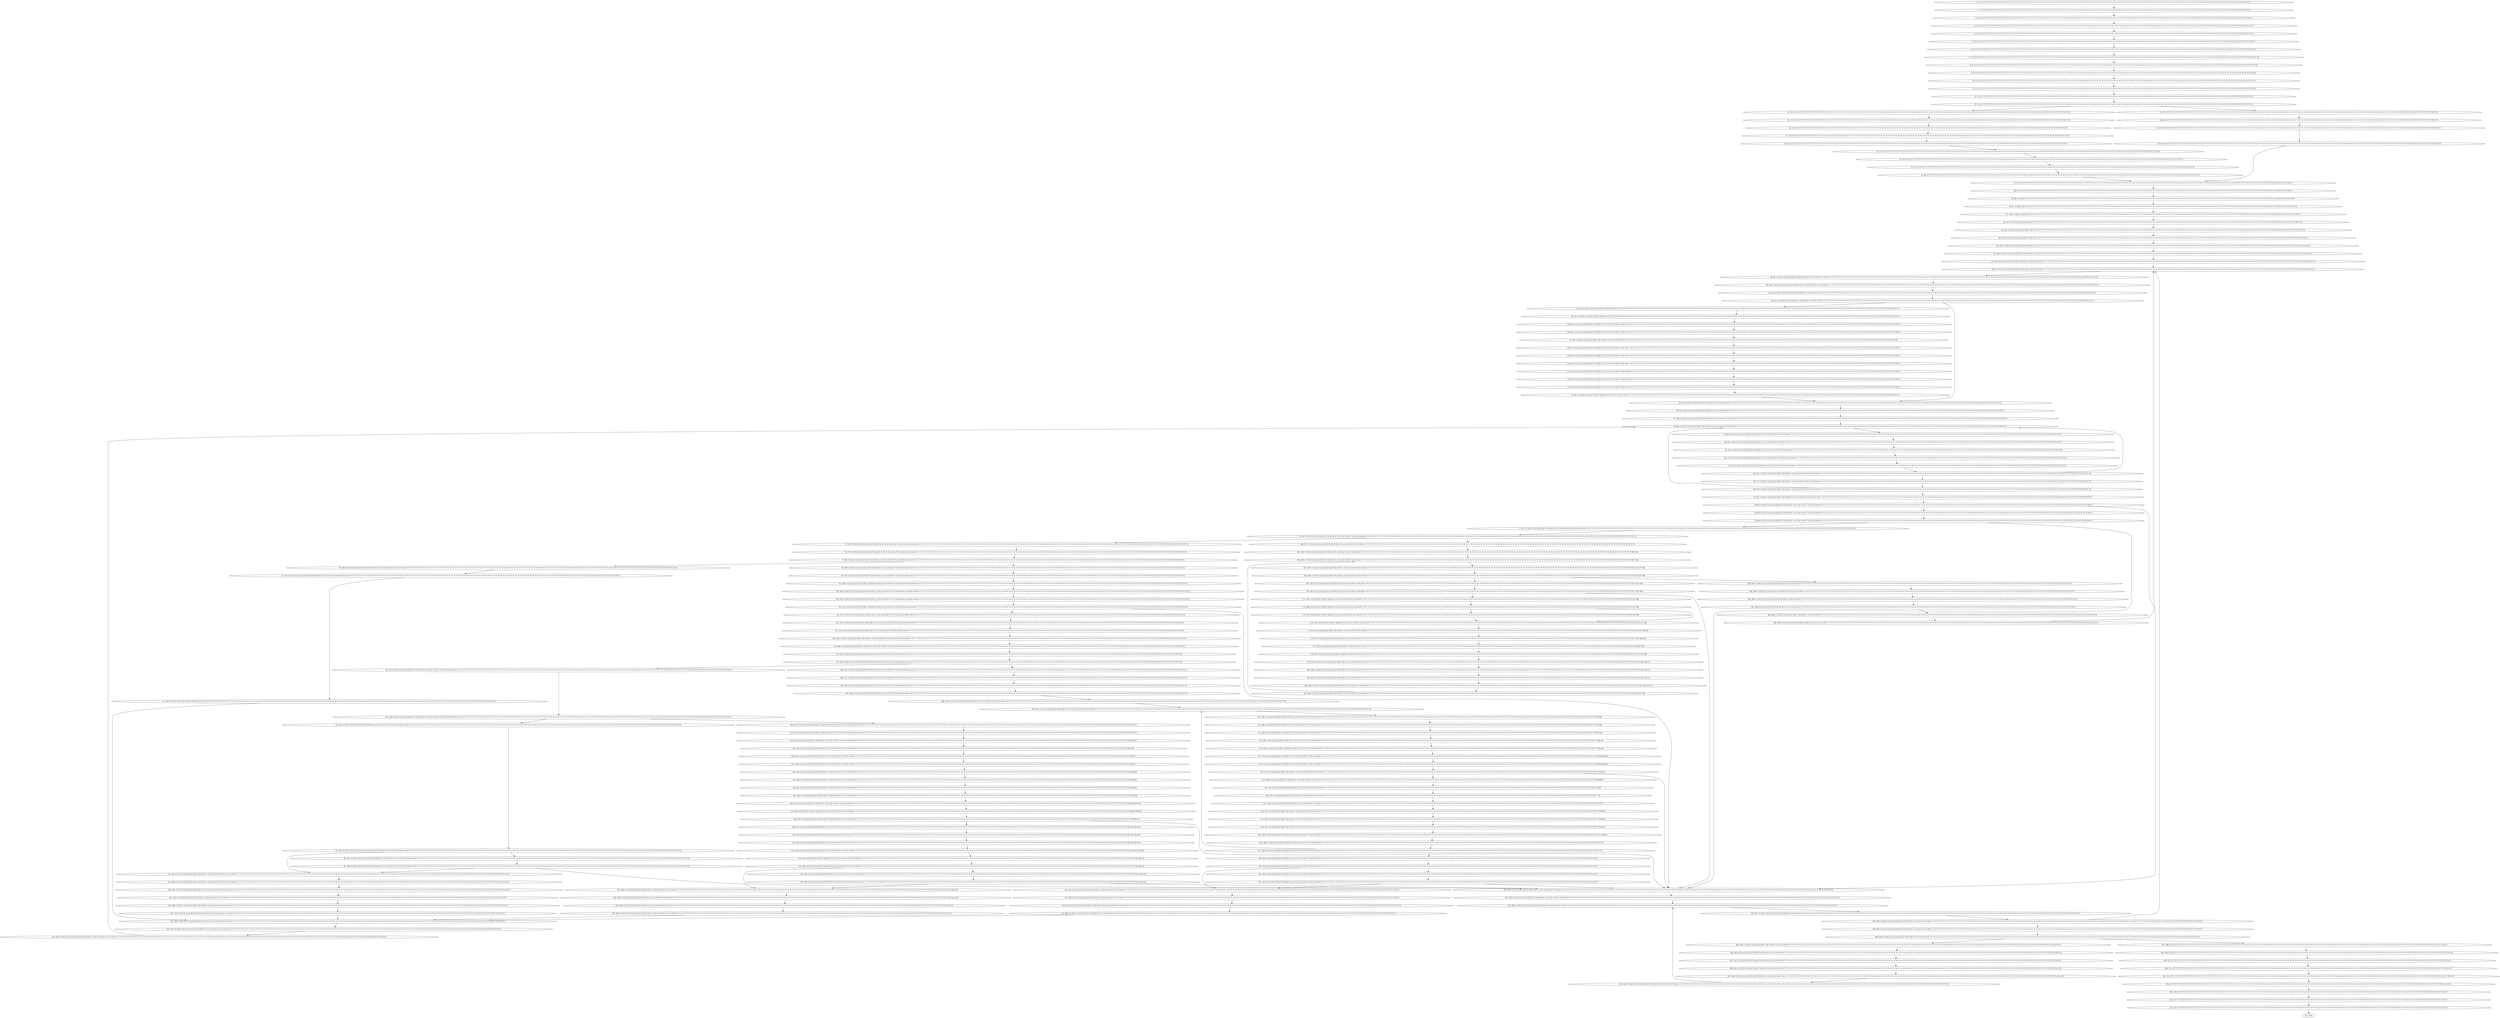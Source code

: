 digraph G {
0[label="0, 0: 73 73 73 73 73 73 73 73 73 73 73 73 73 73 73 73 73 73 73 73 73 73 73 73 73 73 73 73 73 73 73 73 73 73 74 74 74 74 74 74 74 74 74 74 74 74 74 74 74 74 74 74 74 74 74 74 74 74 74 74 74 74 74 74 74 74 74 74 74 74 74 74 74 74 74 74 74 74 74 74 74 74 74 74 74 74 74 74 74 74 74 74 74 74 74 74 74 74 74 74 74 74 74 74 74 74 74 74 74 74 "];
1[label="1, 1: 73 73 73 73 73 73 73 73 73 73 73 73 73 73 73 73 73 73 73 73 73 73 73 73 73 73 73 73 73 73 73 73 73 73 74 74 74 74 74 74 74 74 74 74 74 74 74 74 74 74 74 74 74 74 74 74 74 74 74 74 74 74 74 74 74 74 74 74 74 74 74 74 74 74 74 74 74 74 74 74 74 74 74 74 74 74 74 74 74 74 74 74 74 74 74 74 74 74 74 74 74 74 74 74 74 74 74 74 74 74 "];
2[label="2, 2: 0 1 73 73 73 73 73 73 73 73 73 73 73 73 73 73 73 73 73 73 73 73 73 73 73 73 73 73 73 73 73 73 73 73 73 73 74 74 74 74 74 74 74 74 74 74 74 74 74 74 74 74 74 74 74 74 74 74 74 74 74 74 74 74 74 74 74 74 74 74 74 74 74 74 74 74 74 74 74 74 74 74 74 74 74 74 74 74 74 74 74 74 74 74 74 74 74 74 74 74 74 74 74 74 74 74 74 74 74 74 74 74 "];
3[label="3, 3: 0 1 2 3 73 73 73 73 73 73 73 73 73 73 73 73 73 73 73 73 73 73 73 73 73 73 73 73 73 73 73 73 73 73 73 73 73 73 74 74 74 74 74 74 74 74 74 74 74 74 74 74 74 74 74 74 74 74 74 74 74 74 74 74 74 74 74 74 74 74 74 74 74 74 74 74 74 74 74 74 74 74 74 74 74 74 74 74 74 74 74 74 74 74 74 74 74 74 74 74 74 74 74 74 74 74 74 74 74 74 74 74 74 74 "];
4[label="4, 4: 2 3 4 5 73 73 73 73 73 73 73 73 73 73 73 73 73 73 73 73 73 73 73 73 73 73 73 73 73 73 73 73 73 73 73 73 73 73 74 74 74 74 74 74 74 74 74 74 74 74 74 74 74 74 74 74 74 74 74 74 74 74 74 74 74 74 74 74 74 74 74 74 74 74 74 74 74 74 74 74 74 74 74 74 74 74 74 74 74 74 74 74 74 74 74 74 74 74 74 74 74 74 74 74 74 74 74 74 74 74 74 74 74 74 "];
5[label="5, 5: 2 3 4 5 6 7 73 73 73 73 73 73 73 73 73 73 73 73 73 73 73 73 73 73 73 73 73 73 73 73 73 73 73 73 73 73 73 73 73 73 74 74 74 74 74 74 74 74 74 74 74 74 74 74 74 74 74 74 74 74 74 74 74 74 74 74 74 74 74 74 74 74 74 74 74 74 74 74 74 74 74 74 74 74 74 74 74 74 74 74 74 74 74 74 74 74 74 74 74 74 74 74 74 74 74 74 74 74 74 74 74 74 74 74 74 74 "];
6[label="6, 6: 2 3 4 5 6 7 8 9 73 73 73 73 73 73 73 73 73 73 73 73 73 73 73 73 73 73 73 73 73 73 73 73 73 73 73 73 73 73 73 73 73 73 74 74 74 74 74 74 74 74 74 74 74 74 74 74 74 74 74 74 74 74 74 74 74 74 74 74 74 74 74 74 74 74 74 74 74 74 74 74 74 74 74 74 74 74 74 74 74 74 74 74 74 74 74 74 74 74 74 74 74 74 74 74 74 74 74 74 74 74 74 74 74 74 74 74 74 74 "];
7[label="7, 7: 2 3 4 5 6 7 8 9 10 11 73 73 73 73 73 73 73 73 73 73 73 73 73 73 73 73 73 73 73 73 73 73 73 73 73 73 73 73 73 73 73 73 73 73 74 74 74 74 74 74 74 74 74 74 74 74 74 74 74 74 74 74 74 74 74 74 74 74 74 74 74 74 74 74 74 74 74 74 74 74 74 74 74 74 74 74 74 74 74 74 74 74 74 74 74 74 74 74 74 74 74 74 74 74 74 74 74 74 74 74 74 74 74 74 74 74 74 74 74 74 "];
8[label="8, 8: 2 3 4 5 6 7 10 11 73 73 73 73 73 73 73 73 73 73 73 73 73 73 73 73 73 73 73 73 73 73 73 73 73 73 73 73 73 73 73 73 73 73 74 74 74 74 74 74 74 74 74 74 74 74 74 74 74 74 74 74 74 74 74 74 74 74 74 74 74 74 74 74 74 74 74 74 74 74 74 74 74 74 74 74 74 74 74 74 74 74 74 74 74 74 74 74 74 74 74 74 74 74 74 74 74 74 74 74 74 74 74 74 74 74 74 74 74 74 "];
9[label="9, 9: 4 5 6 7 10 11 73 73 73 73 73 73 73 73 73 73 73 73 73 73 73 73 73 73 73 73 73 73 73 73 73 73 73 73 73 73 73 73 73 73 74 74 74 74 74 74 74 74 74 74 74 74 74 74 74 74 74 74 74 74 74 74 74 74 74 74 74 74 74 74 74 74 74 74 74 74 74 74 74 74 74 74 74 74 74 74 74 74 74 74 74 74 74 74 74 74 74 74 74 74 74 74 74 74 74 74 74 74 74 74 74 74 74 74 74 74 "];
10[label="10, 10: 4 5 10 11 73 73 73 73 73 73 73 73 73 73 73 73 73 73 73 73 73 73 73 73 73 73 73 73 73 73 73 73 73 73 73 73 73 73 74 74 74 74 74 74 74 74 74 74 74 74 74 74 74 74 74 74 74 74 74 74 74 74 74 74 74 74 74 74 74 74 74 74 74 74 74 74 74 74 74 74 74 74 74 74 74 74 74 74 74 74 74 74 74 74 74 74 74 74 74 74 74 74 74 74 74 74 74 74 74 74 74 74 74 74 "];
11[label="11, 11: 4 5 10 11 73 73 73 73 73 73 73 73 73 73 73 73 73 73 73 73 73 73 73 73 73 73 73 73 73 73 73 73 73 73 73 73 73 73 74 74 74 74 74 74 74 74 74 74 74 74 74 74 74 74 74 74 74 74 74 74 74 74 74 74 74 74 74 74 74 74 74 74 74 74 74 74 74 74 74 74 74 74 74 74 74 74 74 74 74 74 74 74 74 74 74 74 74 74 74 74 74 74 74 74 74 74 74 74 74 74 74 74 74 74 "];
12[label="12, 12: 4 5 73 73 73 73 73 73 73 73 73 73 73 73 73 73 73 73 73 73 73 73 73 73 73 73 73 73 73 73 73 73 73 73 73 73 74 74 74 74 74 74 74 74 74 74 74 74 74 74 74 74 74 74 74 74 74 74 74 74 74 74 74 74 74 74 74 74 74 74 74 74 74 74 74 74 74 74 74 74 74 74 74 74 74 74 74 74 74 74 74 74 74 74 74 74 74 74 74 74 74 74 74 74 74 74 74 74 74 74 74 74 "];
13[label="13, 13: 4 5 73 73 73 73 73 73 73 73 73 73 73 73 73 73 73 73 73 73 73 73 73 73 73 73 73 73 73 73 73 73 73 73 73 73 74 74 74 74 74 74 74 74 74 74 74 74 74 74 74 74 74 74 74 74 74 74 74 74 74 74 74 74 74 74 74 74 74 74 74 74 74 74 74 74 74 74 74 74 74 74 74 74 74 74 74 74 74 74 74 74 74 74 74 74 74 74 74 74 74 74 74 74 74 74 74 74 74 74 74 74 "];
14[label="14, 16: 4 5 12 13 73 73 73 73 73 73 73 73 73 73 73 73 73 73 73 73 73 73 73 73 73 73 73 73 73 73 73 73 73 73 73 73 73 73 74 74 74 74 74 74 74 74 74 74 74 74 74 74 74 74 74 74 74 74 74 74 74 74 74 74 74 74 74 74 74 74 74 74 74 74 74 74 74 74 74 74 74 74 74 74 74 74 74 74 74 74 74 74 74 74 74 74 74 74 74 74 74 74 74 74 74 74 74 74 74 74 74 74 74 74 "];
15[label="15, 17: 4 5 12 13 73 73 73 73 73 73 73 73 73 73 73 73 73 73 73 73 73 73 73 73 73 73 73 73 73 73 73 73 73 73 73 73 73 73 74 74 74 74 74 74 74 74 74 74 74 74 74 74 74 74 74 74 74 74 74 74 74 74 74 74 74 74 74 74 74 74 74 74 74 74 74 74 74 74 74 74 74 74 74 74 74 74 74 74 74 74 74 74 74 74 74 74 74 74 74 74 74 74 74 74 74 74 74 74 74 74 74 74 74 74 "];
16[label="16, 18: 4 5 73 73 73 73 73 73 73 73 73 73 73 73 73 73 73 73 73 73 73 73 73 73 73 73 73 73 73 73 73 73 73 73 73 73 74 74 74 74 74 74 74 74 74 74 74 74 74 74 74 74 74 74 74 74 74 74 74 74 74 74 74 74 74 74 74 74 74 74 74 74 74 74 74 74 74 74 74 74 74 74 74 74 74 74 74 74 74 74 74 74 74 74 74 74 74 74 74 74 74 74 74 74 74 74 74 74 74 74 74 74 "];
17[label="17, 19: 4 5 14 15 73 73 73 73 73 73 73 73 73 73 73 73 73 73 73 73 73 73 73 73 73 73 73 73 73 73 73 73 73 73 73 73 73 73 74 74 74 74 74 74 74 74 74 74 74 74 74 74 74 74 74 74 74 74 74 74 74 74 74 74 74 74 74 74 74 74 74 74 74 74 74 74 74 74 74 74 74 74 74 74 74 74 74 74 74 74 74 74 74 74 74 74 74 74 74 74 74 74 74 74 74 74 74 74 74 74 74 74 74 74 "];
18[label="18, 20: 4 5 14 15 73 73 73 73 73 73 73 73 73 73 73 73 73 73 73 73 73 73 73 73 73 73 73 73 73 73 73 73 73 73 73 73 73 73 74 74 74 74 74 74 74 74 74 74 74 74 74 74 74 74 74 74 74 74 74 74 74 74 74 74 74 74 74 74 74 74 74 74 74 74 74 74 74 74 74 74 74 74 74 74 74 74 74 74 74 74 74 74 74 74 74 74 74 74 74 74 74 74 74 74 74 74 74 74 74 74 74 74 74 74 "];
19[label="19, 21: 4 5 14 15 73 73 73 73 73 73 73 73 73 73 73 73 73 73 73 73 73 73 73 73 73 73 73 73 73 73 73 73 73 73 73 73 73 73 74 74 74 74 74 74 74 74 74 74 74 74 74 74 74 74 74 74 74 74 74 74 74 74 74 74 74 74 74 74 74 74 74 74 74 74 74 74 74 74 74 74 74 74 74 74 74 74 74 74 74 74 74 74 74 74 74 74 74 74 74 74 74 74 74 74 74 74 74 74 74 74 74 74 74 74 "];
20[label="20, 22: 4 5 16 17 73 73 73 73 73 73 73 73 73 73 73 73 73 73 73 73 73 73 73 73 73 73 73 73 73 73 73 73 73 73 73 73 73 73 74 74 74 74 74 74 74 74 74 74 74 74 74 74 74 74 74 74 74 74 74 74 74 74 74 74 74 74 74 74 74 74 74 74 74 74 74 74 74 74 74 74 74 74 74 74 74 74 74 74 74 74 74 74 74 74 74 74 74 74 74 74 74 74 74 74 74 74 74 74 74 74 74 74 74 74 "];
21[label="21, 23: 4 5 16 17 73 73 73 73 73 73 73 73 73 73 73 73 73 73 73 73 73 73 73 73 73 73 73 73 73 73 73 73 73 73 73 73 73 73 74 74 74 74 74 74 74 74 74 74 74 74 74 74 74 74 74 74 74 74 74 74 74 74 74 74 74 74 74 74 74 74 74 74 74 74 74 74 74 74 74 74 74 74 74 74 74 74 74 74 74 74 74 74 74 74 74 74 74 74 74 74 74 74 74 74 74 74 74 74 74 74 74 74 74 74 "];
22[label="22, 26: 4 5 73 73 73 73 73 73 73 73 73 73 73 73 73 73 73 73 73 73 73 73 73 73 73 73 73 73 73 73 73 73 73 73 73 73 74 74 74 74 74 74 74 74 74 74 74 74 74 74 74 74 74 74 74 74 74 74 74 74 74 74 74 74 74 74 74 74 74 74 74 74 74 74 74 74 74 74 74 74 74 74 74 74 74 74 74 74 74 74 74 74 74 74 74 74 74 74 74 74 74 74 74 74 74 74 74 74 74 74 74 74 "];
23[label="23, 27: 4 5 73 73 73 73 73 73 73 73 73 73 73 73 73 73 73 73 73 73 73 73 73 73 73 73 73 73 73 73 73 73 73 73 73 73 74 74 74 74 74 74 74 74 74 74 74 74 74 74 74 74 74 74 74 74 74 74 74 74 74 74 74 74 74 74 74 74 74 74 74 74 74 74 74 74 74 74 74 74 74 74 74 74 74 74 74 74 74 74 74 74 74 74 74 74 74 74 74 74 74 74 74 74 74 74 74 74 74 74 74 74 "];
24[label="24, 28: 4 5 73 73 73 73 73 73 73 73 73 73 73 73 73 73 73 73 73 73 73 73 73 73 73 73 73 73 73 73 73 73 73 73 73 73 74 74 74 74 74 74 74 74 74 74 74 74 74 74 74 74 74 74 74 74 74 74 74 74 74 74 74 74 74 74 74 74 74 74 74 74 74 74 74 74 74 74 74 74 74 74 74 74 74 74 74 74 74 74 74 74 74 74 74 74 74 74 74 74 74 74 74 74 74 74 74 74 74 74 74 74 "];
25[label="25, 29: 4 5 18 19 73 73 73 73 73 73 73 73 73 73 73 73 73 73 73 73 73 73 73 73 73 73 73 73 73 73 73 73 73 73 73 73 73 73 74 74 74 74 74 74 74 74 74 74 74 74 74 74 74 74 74 74 74 74 74 74 74 74 74 74 74 74 74 74 74 74 74 74 74 74 74 74 74 74 74 74 74 74 74 74 74 74 74 74 74 74 74 74 74 74 74 74 74 74 74 74 74 74 74 74 74 74 74 74 74 74 74 74 74 74 "];
26[label="26, 30: 4 5 18 19 73 73 73 73 73 73 73 73 73 73 73 73 73 73 73 73 73 73 73 73 73 73 73 73 73 73 73 73 73 73 73 73 73 73 74 74 74 74 74 74 74 74 74 74 74 74 74 74 74 74 74 74 74 74 74 74 74 74 74 74 74 74 74 74 74 74 74 74 74 74 74 74 74 74 74 74 74 74 74 74 74 74 74 74 74 74 74 74 74 74 74 74 74 74 74 74 74 74 74 74 74 74 74 74 74 74 74 74 74 74 "];
27[label="27, 33: 4 5 73 73 73 73 73 73 73 73 73 73 73 73 73 73 73 73 73 73 73 73 73 73 73 73 73 73 73 73 73 73 73 73 73 73 74 74 74 74 74 74 74 74 74 74 74 74 74 74 74 74 74 74 74 74 74 74 74 74 74 74 74 74 74 74 74 74 74 74 74 74 74 74 74 74 74 74 74 74 74 74 74 74 74 74 74 74 74 74 74 74 74 74 74 74 74 74 74 74 74 74 74 74 74 74 74 74 74 74 74 74 "];
28[label="28, 35: 4 5 73 73 73 73 73 73 73 73 73 73 73 73 73 73 73 73 73 73 73 73 73 73 73 73 73 73 73 73 73 73 73 73 73 73 74 74 74 74 74 74 74 74 74 74 74 74 74 74 74 74 74 74 74 74 74 74 74 74 74 74 74 74 74 74 74 74 74 74 74 74 74 74 74 74 74 74 74 74 74 74 74 74 74 74 74 74 74 74 74 74 74 74 74 74 74 74 74 74 74 74 74 74 74 74 74 74 74 74 74 74 "];
29[label="29, 36: 4 5 20 21 73 73 73 73 73 73 73 73 73 73 73 73 73 73 73 73 73 73 73 73 73 73 73 73 73 73 73 73 73 73 73 73 73 73 74 74 74 74 74 74 74 74 74 74 74 74 74 74 74 74 74 74 74 74 74 74 74 74 74 74 74 74 74 74 74 74 74 74 74 74 74 74 74 74 74 74 74 74 74 74 74 74 74 74 74 74 74 74 74 74 74 74 74 74 74 74 74 74 74 74 74 74 74 74 74 74 74 74 74 74 "];
30[label="30, 67: 4 5 20 21 22 23 73 73 73 73 73 73 73 73 73 73 73 73 73 73 73 73 73 73 73 73 73 73 73 73 73 73 73 73 73 73 73 73 73 73 74 74 74 74 74 74 74 74 74 74 74 74 74 74 74 74 74 74 74 74 74 74 74 74 74 74 74 74 74 74 74 74 74 74 74 74 74 74 74 74 74 74 74 74 74 74 74 74 74 74 74 74 74 74 74 74 74 74 74 74 74 74 74 74 74 74 74 74 74 74 74 74 74 74 74 74 "];
31[label="31, 116: 4 5 20 21 22 23 24 25 73 73 73 73 73 73 73 73 73 73 73 73 73 73 73 73 73 73 73 73 73 73 73 73 73 73 73 73 73 73 73 73 73 73 74 74 74 74 74 74 74 74 74 74 74 74 74 74 74 74 74 74 74 74 74 74 74 74 74 74 74 74 74 74 74 74 74 74 74 74 74 74 74 74 74 74 74 74 74 74 74 74 74 74 74 74 74 74 74 74 74 74 74 74 74 74 74 74 74 74 74 74 74 74 74 74 74 74 74 74 "];
32[label="32, 217: 4 5 20 21 22 23 24 25 26 27 73 73 73 73 73 73 73 73 73 73 73 73 73 73 73 73 73 73 73 73 73 73 73 73 73 73 73 73 73 73 73 73 73 73 74 74 74 74 74 74 74 74 74 74 74 74 74 74 74 74 74 74 74 74 74 74 74 74 74 74 74 74 74 74 74 74 74 74 74 74 74 74 74 74 74 74 74 74 74 74 74 74 74 74 74 74 74 74 74 74 74 74 74 74 74 74 74 74 74 74 74 74 74 74 74 74 74 74 74 74 "];
33[label="33, 230: 4 5 20 21 22 23 24 25 26 27 28 29 73 73 73 73 73 73 73 73 73 73 73 73 73 73 73 73 73 73 73 73 73 73 73 73 73 73 73 73 73 73 73 73 73 73 74 74 74 74 74 74 74 74 74 74 74 74 74 74 74 74 74 74 74 74 74 74 74 74 74 74 74 74 74 74 74 74 74 74 74 74 74 74 74 74 74 74 74 74 74 74 74 74 74 74 74 74 74 74 74 74 74 74 74 74 74 74 74 74 74 74 74 74 74 74 74 74 74 74 74 74 "];
34[label="34, 278: 4 5 20 21 22 23 24 25 26 27 28 29 30 31 73 73 73 73 73 73 73 73 73 73 73 73 73 73 73 73 73 73 73 73 73 73 73 73 73 73 73 73 73 73 73 73 73 73 74 74 74 74 74 74 74 74 74 74 74 74 74 74 74 74 74 74 74 74 74 74 74 74 74 74 74 74 74 74 74 74 74 74 74 74 74 74 74 74 74 74 74 74 74 74 74 74 74 74 74 74 74 74 74 74 74 74 74 74 74 74 74 74 74 74 74 74 74 74 74 74 74 74 74 74 "];
35[label="35, 182: 4 5 20 21 22 23 24 25 26 27 28 29 30 31 32 33 73 73 73 73 73 73 73 73 73 73 73 73 73 73 73 73 73 73 73 73 73 73 73 73 73 73 73 73 73 73 73 73 73 73 74 74 74 74 74 74 74 74 74 74 74 74 74 74 74 74 74 74 74 74 74 74 74 74 74 74 74 74 74 74 74 74 74 74 74 74 74 74 74 74 74 74 74 74 74 74 74 74 74 74 74 74 74 74 74 74 74 74 74 74 74 74 74 74 74 74 74 74 74 74 74 74 74 74 74 74 "];
36[label="36, 164: 4 5 20 21 22 23 24 25 26 27 28 29 30 31 32 33 34 35 73 73 73 73 73 73 73 73 73 73 73 73 73 73 73 73 73 73 73 73 73 73 73 73 73 73 73 73 73 73 73 73 73 73 74 74 74 74 74 74 74 74 74 74 74 74 74 74 74 74 74 74 74 74 74 74 74 74 74 74 74 74 74 74 74 74 74 74 74 74 74 74 74 74 74 74 74 74 74 74 74 74 74 74 74 74 74 74 74 74 74 74 74 74 74 74 74 74 74 74 74 74 74 74 74 74 74 74 74 74 "];
37[label="37, 319: 4 5 20 21 22 23 24 25 26 27 28 29 30 31 32 33 34 35 36 37 73 73 73 73 73 73 73 73 73 73 73 73 73 73 73 73 73 73 73 73 73 73 73 73 73 73 73 73 73 73 73 73 73 73 74 74 74 74 74 74 74 74 74 74 74 74 74 74 74 74 74 74 74 74 74 74 74 74 74 74 74 74 74 74 74 74 74 74 74 74 74 74 74 74 74 74 74 74 74 74 74 74 74 74 74 74 74 74 74 74 74 74 74 74 74 74 74 74 74 74 74 74 74 74 74 74 74 74 74 74 "];
38[label="38, 37: 4 5 20 21 22 23 24 25 26 27 28 29 30 31 32 33 34 35 36 37 73 73 73 73 73 73 73 73 73 73 73 73 73 73 73 73 73 73 73 73 73 73 73 73 73 73 73 73 73 73 73 73 73 73 74 74 74 74 74 74 74 74 74 74 74 74 74 74 74 74 74 74 74 74 74 74 74 74 74 74 74 74 74 74 74 74 74 74 74 74 74 74 74 74 74 74 74 74 74 74 74 74 74 74 74 74 74 74 74 74 74 74 74 74 74 74 74 74 74 74 74 74 74 74 74 74 74 74 74 74 "];
39[label="39, 38: 4 5 20 21 22 23 24 25 26 27 28 29 30 31 32 33 34 35 36 37 38 39 73 73 73 73 73 73 73 73 73 73 73 73 73 73 73 73 73 73 73 73 73 73 73 73 73 73 73 73 73 73 73 73 73 73 74 74 74 74 74 74 74 74 74 74 74 74 74 74 74 74 74 74 74 74 74 74 74 74 74 74 74 74 74 74 74 74 74 74 74 74 74 74 74 74 74 74 74 74 74 74 74 74 74 74 74 74 74 74 74 74 74 74 74 74 74 74 74 74 74 74 74 74 74 74 74 74 74 74 74 74 "];
40[label="40, 39: 4 5 20 21 22 23 24 25 26 27 28 29 30 31 32 33 34 35 36 37 38 39 40 41 73 73 73 73 73 73 73 73 73 73 73 73 73 73 73 73 73 73 73 73 73 73 73 73 73 73 73 73 73 73 73 73 73 73 74 74 74 74 74 74 74 74 74 74 74 74 74 74 74 74 74 74 74 74 74 74 74 74 74 74 74 74 74 74 74 74 74 74 74 74 74 74 74 74 74 74 74 74 74 74 74 74 74 74 74 74 74 74 74 74 74 74 74 74 74 74 74 74 74 74 74 74 74 74 74 74 74 74 74 74 "];
41[label="41, 40: 4 5 20 21 22 23 24 25 26 27 28 29 30 31 32 33 34 35 36 37 40 41 73 73 73 73 73 73 73 73 73 73 73 73 73 73 73 73 73 73 73 73 73 73 73 73 73 73 73 73 73 73 73 73 73 73 74 74 74 74 74 74 74 74 74 74 74 74 74 74 74 74 74 74 74 74 74 74 74 74 74 74 74 74 74 74 74 74 74 74 74 74 74 74 74 74 74 74 74 74 74 74 74 74 74 74 74 74 74 74 74 74 74 74 74 74 74 74 74 74 74 74 74 74 74 74 74 74 74 74 74 74 "];
42[label="42, 41: 4 5 20 21 22 23 24 25 26 27 28 29 30 31 32 33 34 35 36 37 73 73 73 73 73 73 73 73 73 73 73 73 73 73 73 73 73 73 73 73 73 73 73 73 73 73 73 73 73 73 73 73 73 73 74 74 74 74 74 74 74 74 74 74 74 74 74 74 74 74 74 74 74 74 74 74 74 74 74 74 74 74 74 74 74 74 74 74 74 74 74 74 74 74 74 74 74 74 74 74 74 74 74 74 74 74 74 74 74 74 74 74 74 74 74 74 74 74 74 74 74 74 74 74 74 74 74 74 74 74 "];
43[label="43, 44: 4 5 20 21 22 23 24 25 26 27 28 29 30 31 32 33 34 35 36 37 73 73 73 73 73 73 73 73 73 73 73 73 73 73 73 73 73 73 73 73 73 73 73 73 73 73 73 73 73 73 73 73 73 73 74 74 74 74 74 74 74 74 74 74 74 74 74 74 74 74 74 74 74 74 74 74 74 74 74 74 74 74 74 74 74 74 74 74 74 74 74 74 74 74 74 74 74 74 74 74 74 74 74 74 74 74 74 74 74 74 74 74 74 74 74 74 74 74 74 74 74 74 74 74 74 74 74 74 74 74 "];
44[label="44, 47: 4 5 20 21 22 23 24 25 26 27 28 29 30 31 32 33 34 35 36 37 42 43 73 73 73 73 73 73 73 73 73 73 73 73 73 73 73 73 73 73 73 73 73 73 73 73 73 73 73 73 73 73 73 73 73 73 74 74 74 74 74 74 74 74 74 74 74 74 74 74 74 74 74 74 74 74 74 74 74 74 74 74 74 74 74 74 74 74 74 74 74 74 74 74 74 74 74 74 74 74 74 74 74 74 74 74 74 74 74 74 74 74 74 74 74 74 74 74 74 74 74 74 74 74 74 74 74 74 74 74 74 74 "];
45[label="45, 48: 4 5 20 21 22 23 24 25 26 27 28 29 30 31 32 33 34 35 36 37 42 43 44 45 73 73 73 73 73 73 73 73 73 73 73 73 73 73 73 73 73 73 73 73 73 73 73 73 73 73 73 73 73 73 73 73 73 73 74 74 74 74 74 74 74 74 74 74 74 74 74 74 74 74 74 74 74 74 74 74 74 74 74 74 74 74 74 74 74 74 74 74 74 74 74 74 74 74 74 74 74 74 74 74 74 74 74 74 74 74 74 74 74 74 74 74 74 74 74 74 74 74 74 74 74 74 74 74 74 74 74 74 74 74 "];
46[label="46, 49: 4 5 20 21 22 23 24 25 26 27 28 29 30 31 32 33 34 35 36 37 42 43 44 45 73 73 73 73 73 73 73 73 73 73 73 73 73 73 73 73 73 73 73 73 73 73 73 73 73 73 73 73 73 73 73 73 73 73 74 74 74 74 74 74 74 74 74 74 74 74 74 74 74 74 74 74 74 74 74 74 74 74 74 74 74 74 74 74 74 74 74 74 74 74 74 74 74 74 74 74 74 74 74 74 74 74 74 74 74 74 74 74 74 74 74 74 74 74 74 74 74 74 74 74 74 74 74 74 74 74 74 74 74 74 "];
47[label="47, 50: 4 5 20 21 22 23 24 25 26 27 28 29 30 31 32 33 34 35 36 37 42 43 73 73 73 73 73 73 73 73 73 73 73 73 73 73 73 73 73 73 73 73 73 73 73 73 73 73 73 73 73 73 73 73 73 73 74 74 74 74 74 74 74 74 74 74 74 74 74 74 74 74 74 74 74 74 74 74 74 74 74 74 74 74 74 74 74 74 74 74 74 74 74 74 74 74 74 74 74 74 74 74 74 74 74 74 74 74 74 74 74 74 74 74 74 74 74 74 74 74 74 74 74 74 74 74 74 74 74 74 74 74 "];
48[label="48, 51: 4 5 20 21 22 23 24 25 26 27 28 29 30 31 32 33 34 35 36 37 42 43 46 47 73 73 73 73 73 73 73 73 73 73 73 73 73 73 73 73 73 73 73 73 73 73 73 73 73 73 73 73 73 73 73 73 73 73 74 74 74 74 74 74 74 74 74 74 74 74 74 74 74 74 74 74 74 74 74 74 74 74 74 74 74 74 74 74 74 74 74 74 74 74 74 74 74 74 74 74 74 74 74 74 74 74 74 74 74 74 74 74 74 74 74 74 74 74 74 74 74 74 74 74 74 74 74 74 74 74 74 74 74 74 "];
49[label="49, 52: 4 5 20 21 22 23 24 25 26 27 28 29 30 31 32 33 34 35 36 37 42 43 46 47 73 73 73 73 73 73 73 73 73 73 73 73 73 73 73 73 73 73 73 73 73 73 73 73 73 73 73 73 73 73 73 73 73 73 74 74 74 74 74 74 74 74 74 74 74 74 74 74 74 74 74 74 74 74 74 74 74 74 74 74 74 74 74 74 74 74 74 74 74 74 74 74 74 74 74 74 74 74 74 74 74 74 74 74 74 74 74 74 74 74 74 74 74 74 74 74 74 74 74 74 74 74 74 74 74 74 74 74 74 74 "];
50[label="50, 53: 4 5 20 21 22 23 24 25 26 27 28 29 30 31 32 33 34 35 36 37 42 43 46 47 73 73 73 73 73 73 73 73 73 73 73 73 73 73 73 73 73 73 73 73 73 73 73 73 73 73 73 73 73 73 73 73 73 73 74 74 74 74 74 74 74 74 74 74 74 74 74 74 74 74 74 74 74 74 74 74 74 74 74 74 74 74 74 74 74 74 74 74 74 74 74 74 74 74 74 74 74 74 74 74 74 74 74 74 74 74 74 74 74 74 74 74 74 74 74 74 74 74 74 74 74 74 74 74 74 74 74 74 74 74 "];
51[label="51, 54: 4 5 20 21 22 23 24 25 26 27 28 29 30 31 32 33 34 35 36 37 42 43 48 49 73 73 73 73 73 73 73 73 73 73 73 73 73 73 73 73 73 73 73 73 73 73 73 73 73 73 73 73 73 73 73 73 73 73 74 74 74 74 74 74 74 74 74 74 74 74 74 74 74 74 74 74 74 74 74 74 74 74 74 74 74 74 74 74 74 74 74 74 74 74 74 74 74 74 74 74 74 74 74 74 74 74 74 74 74 74 74 74 74 74 74 74 74 74 74 74 74 74 74 74 74 74 74 74 74 74 74 74 74 74 "];
52[label="52, 55: 4 5 20 21 22 23 24 25 26 27 28 29 30 31 32 33 34 35 36 37 42 43 48 49 73 73 73 73 73 73 73 73 73 73 73 73 73 73 73 73 73 73 73 73 73 73 73 73 73 73 73 73 73 73 73 73 73 73 74 74 74 74 74 74 74 74 74 74 74 74 74 74 74 74 74 74 74 74 74 74 74 74 74 74 74 74 74 74 74 74 74 74 74 74 74 74 74 74 74 74 74 74 74 74 74 74 74 74 74 74 74 74 74 74 74 74 74 74 74 74 74 74 74 74 74 74 74 74 74 74 74 74 74 74 "];
53[label="53, 58: 4 5 20 21 22 23 24 25 26 27 28 29 30 31 32 33 34 35 36 37 42 43 50 51 73 73 73 73 73 73 73 73 73 73 73 73 73 73 73 73 73 73 73 73 73 73 73 73 73 73 73 73 73 73 73 73 73 73 74 74 74 74 74 74 74 74 74 74 74 74 74 74 74 74 74 74 74 74 74 74 74 74 74 74 74 74 74 74 74 74 74 74 74 74 74 74 74 74 74 74 74 74 74 74 74 74 74 74 74 74 74 74 74 74 74 74 74 74 74 74 74 74 74 74 74 74 74 74 74 74 74 74 74 74 "];
54[label="54, 60: 4 5 20 21 22 23 24 25 26 27 28 29 30 31 32 33 34 35 36 37 50 51 73 73 73 73 73 73 73 73 73 73 73 73 73 73 73 73 73 73 73 73 73 73 73 73 73 73 73 73 73 73 73 73 73 73 74 74 74 74 74 74 74 74 74 74 74 74 74 74 74 74 74 74 74 74 74 74 74 74 74 74 74 74 74 74 74 74 74 74 74 74 74 74 74 74 74 74 74 74 74 74 74 74 74 74 74 74 74 74 74 74 74 74 74 74 74 74 74 74 74 74 74 74 74 74 74 74 74 74 74 74 "];
55[label="55, 62: 4 5 20 21 22 23 24 25 26 27 28 29 30 31 32 33 34 35 36 37 73 73 73 73 73 73 73 73 73 73 73 73 73 73 73 73 73 73 73 73 73 73 73 73 73 73 73 73 73 73 73 73 73 73 74 74 74 74 74 74 74 74 74 74 74 74 74 74 74 74 74 74 74 74 74 74 74 74 74 74 74 74 74 74 74 74 74 74 74 74 74 74 74 74 74 74 74 74 74 74 74 74 74 74 74 74 74 74 74 74 74 74 74 74 74 74 74 74 74 74 74 74 74 74 74 74 74 74 74 74 "];
56[label="56, 63: 4 5 20 21 22 23 24 25 26 27 28 29 30 31 32 33 34 35 36 37 52 53 73 73 73 73 73 73 73 73 73 73 73 73 73 73 73 73 73 73 73 73 73 73 73 73 73 73 73 73 73 73 73 73 73 73 74 74 74 74 74 74 74 74 74 74 74 74 74 74 74 74 74 74 74 74 74 74 74 74 74 74 74 74 74 74 74 74 74 74 74 74 74 74 74 74 74 74 74 74 74 74 74 74 74 74 74 74 74 74 74 74 74 74 74 74 74 74 74 74 74 74 74 74 74 74 74 74 74 74 74 74 "];
57[label="57, 336: 4 5 20 21 22 23 24 25 26 27 28 29 30 31 32 33 34 35 36 37 52 53 54 55 73 73 73 73 73 73 73 73 73 73 73 73 73 73 73 73 73 73 73 73 73 73 73 73 73 73 73 73 73 73 73 73 73 73 74 74 74 74 74 74 74 74 74 74 74 74 74 74 74 74 74 74 74 74 74 74 74 74 74 74 74 74 74 74 74 74 74 74 74 74 74 74 74 74 74 74 74 74 74 74 74 74 74 74 74 74 74 74 74 74 74 74 74 74 74 74 74 74 74 74 74 74 74 74 74 74 74 74 74 74 "];
58[label="58, 66: 4 5 20 21 22 23 24 25 26 27 28 29 30 31 32 33 34 35 36 37 52 53 54 55 73 73 73 73 73 73 73 73 73 73 73 73 73 73 73 73 73 73 73 73 73 73 73 73 73 73 73 73 73 73 73 73 73 73 74 74 74 74 74 74 74 74 74 74 74 74 74 74 74 74 74 74 74 74 74 74 74 74 74 74 74 74 74 74 74 74 74 74 74 74 74 74 74 74 74 74 74 74 74 74 74 74 74 74 74 74 74 74 74 74 74 74 74 74 74 74 74 74 74 74 74 74 74 74 74 74 74 74 74 74 "];
59[label="59, 68: 4 5 20 21 22 23 24 25 26 27 28 29 30 31 32 33 34 35 36 37 52 53 54 55 56 57 73 73 73 73 73 73 73 73 73 73 73 73 73 73 73 73 73 73 73 73 73 73 73 73 73 73 73 73 73 73 73 73 73 73 74 74 74 74 74 74 74 74 74 74 74 74 74 74 74 74 74 74 74 74 74 74 74 74 74 74 74 74 74 74 74 74 74 74 74 74 74 74 74 74 74 74 74 74 74 74 74 74 74 74 74 74 74 74 74 74 74 74 74 74 74 74 74 74 74 74 74 74 74 74 74 74 74 74 74 74 "];
60[label="60, 69: 4 5 20 21 22 23 24 25 26 27 28 29 30 31 32 33 34 35 36 37 52 53 54 55 56 57 73 73 73 73 73 73 73 73 73 73 73 73 73 73 73 73 73 73 73 73 73 73 73 73 73 73 73 73 73 73 73 73 73 73 74 74 74 74 74 74 74 74 74 74 74 74 74 74 74 74 74 74 74 74 74 74 74 74 74 74 74 74 74 74 74 74 74 74 74 74 74 74 74 74 74 74 74 74 74 74 74 74 74 74 74 74 74 74 74 74 74 74 74 74 74 74 74 74 74 74 74 74 74 74 74 74 74 74 74 74 "];
61[label="61, 70: 4 5 20 21 22 23 24 25 26 27 28 29 30 31 32 33 34 35 36 37 52 53 54 55 58 59 73 73 73 73 73 73 73 73 73 73 73 73 73 73 73 73 73 73 73 73 73 73 73 73 73 73 73 73 73 73 73 73 73 73 74 74 74 74 74 74 74 74 74 74 74 74 74 74 74 74 74 74 74 74 74 74 74 74 74 74 74 74 74 74 74 74 74 74 74 74 74 74 74 74 74 74 74 74 74 74 74 74 74 74 74 74 74 74 74 74 74 74 74 74 74 74 74 74 74 74 74 74 74 74 74 74 74 74 74 74 "];
62[label="62, 71: 4 5 20 21 22 23 24 25 26 27 28 29 30 31 32 33 34 35 36 37 52 53 54 55 58 59 60 61 73 73 73 73 73 73 73 73 73 73 73 73 73 73 73 73 73 73 73 73 73 73 73 73 73 73 73 73 73 73 73 73 73 73 74 74 74 74 74 74 74 74 74 74 74 74 74 74 74 74 74 74 74 74 74 74 74 74 74 74 74 74 74 74 74 74 74 74 74 74 74 74 74 74 74 74 74 74 74 74 74 74 74 74 74 74 74 74 74 74 74 74 74 74 74 74 74 74 74 74 74 74 74 74 74 74 74 74 74 74 "];
63[label="63, 73: 4 5 20 21 22 23 24 25 26 27 28 29 30 31 32 33 34 35 36 37 52 53 54 55 60 61 73 73 73 73 73 73 73 73 73 73 73 73 73 73 73 73 73 73 73 73 73 73 73 73 73 73 73 73 73 73 73 73 73 73 74 74 74 74 74 74 74 74 74 74 74 74 74 74 74 74 74 74 74 74 74 74 74 74 74 74 74 74 74 74 74 74 74 74 74 74 74 74 74 74 74 74 74 74 74 74 74 74 74 74 74 74 74 74 74 74 74 74 74 74 74 74 74 74 74 74 74 74 74 74 74 74 74 74 74 74 "];
64[label="64, 74: 4 5 20 21 22 23 24 25 26 27 28 29 30 31 32 33 34 35 36 37 52 53 54 55 60 61 73 73 73 73 73 73 73 73 73 73 73 73 73 73 73 73 73 73 73 73 73 73 73 73 73 73 73 73 73 73 73 73 73 73 74 74 74 74 74 74 74 74 74 74 74 74 74 74 74 74 74 74 74 74 74 74 74 74 74 74 74 74 74 74 74 74 74 74 74 74 74 74 74 74 74 74 74 74 74 74 74 74 74 74 74 74 74 74 74 74 74 74 74 74 74 74 74 74 74 74 74 74 74 74 74 74 74 74 74 74 "];
65[label="65, 77: 4 5 20 21 22 23 24 25 26 27 28 29 30 31 32 33 34 35 36 37 52 53 54 55 60 61 73 73 73 73 73 73 73 73 73 73 73 73 73 73 73 73 73 73 73 73 73 73 73 73 73 73 73 73 73 73 73 73 73 73 74 74 74 74 74 74 74 74 74 74 74 74 74 74 74 74 74 74 74 74 74 74 74 74 74 74 74 74 74 74 74 74 74 74 74 74 74 74 74 74 74 74 74 74 74 74 74 74 74 74 74 74 74 74 74 74 74 74 74 74 74 74 74 74 74 74 74 74 74 74 74 74 74 74 74 74 "];
66[label="66, 78: 4 5 20 21 22 23 24 25 26 27 28 29 30 31 32 33 34 35 36 37 52 53 54 55 60 61 73 73 73 73 73 73 73 73 73 73 73 73 73 73 73 73 73 73 73 73 73 73 73 73 73 73 73 73 73 73 73 73 73 73 74 74 74 74 74 74 74 74 74 74 74 74 74 74 74 74 74 74 74 74 74 74 74 74 74 74 74 74 74 74 74 74 74 74 74 74 74 74 74 74 74 74 74 74 74 74 74 74 74 74 74 74 74 74 74 74 74 74 74 74 74 74 74 74 74 74 74 74 74 74 74 74 74 74 74 74 "];
67[label="67, 81: 4 5 20 21 22 23 24 25 26 27 28 29 30 31 32 33 34 35 36 37 52 53 54 55 60 61 73 73 73 73 73 73 73 73 73 73 73 73 73 73 73 73 73 73 73 73 73 73 73 73 73 73 73 73 73 73 73 73 73 73 74 74 74 74 74 74 74 74 74 74 74 74 74 74 74 74 74 74 74 74 74 74 74 74 74 74 74 74 74 74 74 74 74 74 74 74 74 74 74 74 74 74 74 74 74 74 74 74 74 74 74 74 74 74 74 74 74 74 74 74 74 74 74 74 74 74 74 74 74 74 74 74 74 74 74 74 "];
68[label="68, 82: 4 5 20 21 22 23 24 25 26 27 28 29 30 31 32 33 34 35 36 37 52 53 54 55 60 61 73 73 73 73 73 73 73 73 73 73 73 73 73 73 73 73 73 73 73 73 73 73 73 73 73 73 73 73 73 73 73 73 73 73 74 74 74 74 74 74 74 74 74 74 74 74 74 74 74 74 74 74 74 74 74 74 74 74 74 74 74 74 74 74 74 74 74 74 74 74 74 74 74 74 74 74 74 74 74 74 74 74 74 74 74 74 74 74 74 74 74 74 74 74 74 74 74 74 74 74 74 74 74 74 74 74 74 74 74 74 "];
69[label="69, 85: 4 5 20 21 22 23 24 25 26 27 28 29 30 31 32 33 34 35 36 37 52 53 54 55 60 61 73 73 73 73 73 73 73 73 73 73 73 73 73 73 73 73 73 73 73 73 73 73 73 73 73 73 73 73 73 73 73 73 73 73 74 74 74 74 74 74 74 74 74 74 74 74 74 74 74 74 74 74 74 74 74 74 74 74 74 74 74 74 74 74 74 74 74 74 74 74 74 74 74 74 74 74 74 74 74 74 74 74 74 74 74 74 74 74 74 74 74 74 74 74 74 74 74 74 74 74 74 74 74 74 74 74 74 74 74 74 "];
70[label="70, 86: 4 5 20 21 22 23 24 25 26 27 28 29 30 31 32 33 34 35 36 37 52 53 54 55 60 61 73 73 73 73 73 73 73 73 73 73 73 73 73 73 73 73 73 73 73 73 73 73 73 73 73 73 73 73 73 73 73 73 73 73 74 74 74 74 74 74 74 74 74 74 74 74 74 74 74 74 74 74 74 74 74 74 74 74 74 74 74 74 74 74 74 74 74 74 74 74 74 74 74 74 74 74 74 74 74 74 74 74 74 74 74 74 74 74 74 74 74 74 74 74 74 74 74 74 74 74 74 74 74 74 74 74 74 74 74 74 "];
71[label="71, 91: 4 5 20 21 22 23 24 25 26 27 28 29 30 31 32 33 34 35 36 37 52 53 54 55 60 61 73 73 73 73 73 73 73 73 73 73 73 73 73 73 73 73 73 73 73 73 73 73 73 73 73 73 73 73 73 73 73 73 73 73 74 74 74 74 74 74 74 74 74 74 74 74 74 74 74 74 74 74 74 74 74 74 74 74 74 74 74 74 74 74 74 74 74 74 74 74 74 74 74 74 74 74 74 74 74 74 74 74 74 74 74 74 74 74 74 74 74 74 74 74 74 74 74 74 74 74 74 74 74 74 74 74 74 74 74 74 "];
72[label="72, 92: 4 5 20 21 22 23 24 25 26 27 28 29 30 31 32 33 34 35 36 37 52 53 54 55 60 61 73 73 73 73 73 73 73 73 73 73 73 73 73 73 73 73 73 73 73 73 73 73 73 73 73 73 73 73 73 73 73 73 73 73 74 74 74 74 74 74 74 74 74 74 74 74 74 74 74 74 74 74 74 74 74 74 74 74 74 74 74 74 74 74 74 74 74 74 74 74 74 74 74 74 74 74 74 74 74 74 74 74 74 74 74 74 74 74 74 74 74 74 74 74 74 74 74 74 74 74 74 74 74 74 74 74 74 74 74 74 "];
73[label="73, 337: 4 5 20 21 22 23 24 25 26 27 28 29 30 31 32 33 34 35 36 37 52 53 54 55 60 61 62 63 73 73 73 73 73 73 73 73 73 73 73 73 73 73 73 73 73 73 73 73 73 73 73 73 73 73 73 73 73 73 73 73 73 73 74 74 74 74 74 74 74 74 74 74 74 74 74 74 74 74 74 74 74 74 74 74 74 74 74 74 74 74 74 74 74 74 74 74 74 74 74 74 74 74 74 74 74 74 74 74 74 74 74 74 74 74 74 74 74 74 74 74 74 74 74 74 74 74 74 74 74 74 74 74 74 74 74 74 74 74 "];
74[label="74, 97: 4 5 20 21 22 23 24 25 26 27 28 29 30 31 32 33 34 35 36 37 52 53 54 55 60 61 62 63 73 73 73 73 73 73 73 73 73 73 73 73 73 73 73 73 73 73 73 73 73 73 73 73 73 73 73 73 73 73 73 73 73 73 74 74 74 74 74 74 74 74 74 74 74 74 74 74 74 74 74 74 74 74 74 74 74 74 74 74 74 74 74 74 74 74 74 74 74 74 74 74 74 74 74 74 74 74 74 74 74 74 74 74 74 74 74 74 74 74 74 74 74 74 74 74 74 74 74 74 74 74 74 74 74 74 74 74 74 74 "];
75[label="75, 98: 4 5 20 21 22 23 24 25 26 27 28 29 30 31 32 33 34 35 36 37 52 53 54 55 60 61 62 63 73 73 73 73 73 73 73 73 73 73 73 73 73 73 73 73 73 73 73 73 73 73 73 73 73 73 73 73 73 73 73 73 73 73 74 74 74 74 74 74 74 74 74 74 74 74 74 74 74 74 74 74 74 74 74 74 74 74 74 74 74 74 74 74 74 74 74 74 74 74 74 74 74 74 74 74 74 74 74 74 74 74 74 74 74 74 74 74 74 74 74 74 74 74 74 74 74 74 74 74 74 74 74 74 74 74 74 74 74 74 "];
76[label="76, 104: 4 5 20 21 22 23 24 25 26 27 28 29 30 31 32 33 34 35 36 37 52 53 54 55 62 63 73 73 73 73 73 73 73 73 73 73 73 73 73 73 73 73 73 73 73 73 73 73 73 73 73 73 73 73 73 73 73 73 73 73 74 74 74 74 74 74 74 74 74 74 74 74 74 74 74 74 74 74 74 74 74 74 74 74 74 74 74 74 74 74 74 74 74 74 74 74 74 74 74 74 74 74 74 74 74 74 74 74 74 74 74 74 74 74 74 74 74 74 74 74 74 74 74 74 74 74 74 74 74 74 74 74 74 74 74 74 "];
77[label="77, 103: 4 5 20 21 22 23 24 25 26 27 28 29 30 31 32 33 34 35 36 37 52 53 54 55 62 63 73 73 73 73 73 73 73 73 73 73 73 73 73 73 73 73 73 73 73 73 73 73 73 73 73 73 73 73 73 73 73 73 73 73 74 74 74 74 74 74 74 74 74 74 74 74 74 74 74 74 74 74 74 74 74 74 74 74 74 74 74 74 74 74 74 74 74 74 74 74 74 74 74 74 74 74 74 74 74 74 74 74 74 74 74 74 74 74 74 74 74 74 74 74 74 74 74 74 74 74 74 74 74 74 74 74 74 74 74 74 "];
78[label="78, 105: 4 5 20 21 22 23 24 25 26 27 28 29 30 31 32 33 34 35 36 37 52 53 54 55 73 73 73 73 73 73 73 73 73 73 73 73 73 73 73 73 73 73 73 73 73 73 73 73 73 73 73 73 73 73 73 73 73 73 74 74 74 74 74 74 74 74 74 74 74 74 74 74 74 74 74 74 74 74 74 74 74 74 74 74 74 74 74 74 74 74 74 74 74 74 74 74 74 74 74 74 74 74 74 74 74 74 74 74 74 74 74 74 74 74 74 74 74 74 74 74 74 74 74 74 74 74 74 74 74 74 74 74 74 74 "];
79[label="79, 106: 4 5 20 21 22 23 24 25 26 27 28 29 30 31 32 33 34 35 36 37 52 53 54 55 60 61 62 63 73 73 73 73 73 73 73 73 73 73 73 73 73 73 73 73 73 73 73 73 73 73 73 73 73 73 73 73 73 73 73 73 73 73 74 74 74 74 74 74 74 74 74 74 74 74 74 74 74 74 74 74 74 74 74 74 74 74 74 74 74 74 74 74 74 74 74 74 74 74 74 74 74 74 74 74 74 74 74 74 74 74 74 74 74 74 74 74 74 74 74 74 74 74 74 74 74 74 74 74 74 74 74 74 74 74 74 74 74 74 "];
80[label="80, 107: 4 5 20 21 22 23 24 25 26 27 28 29 30 31 32 33 34 35 36 37 52 53 54 55 60 61 62 63 73 73 73 73 73 73 73 73 73 73 73 73 73 73 73 73 73 73 73 73 73 73 73 73 73 73 73 73 73 73 73 73 73 73 74 74 74 74 74 74 74 74 74 74 74 74 74 74 74 74 74 74 74 74 74 74 74 74 74 74 74 74 74 74 74 74 74 74 74 74 74 74 74 74 74 74 74 74 74 74 74 74 74 74 74 74 74 74 74 74 74 74 74 74 74 74 74 74 74 74 74 74 74 74 74 74 74 74 74 74 "];
81[label="81, 108: 4 5 20 21 22 23 24 25 26 27 28 29 30 31 32 33 34 35 36 37 52 53 54 55 60 61 62 63 64 65 73 73 73 73 73 73 73 73 73 73 73 73 73 73 73 73 73 73 73 73 73 73 73 73 73 73 73 73 73 73 73 73 73 73 74 74 74 74 74 74 74 74 74 74 74 74 74 74 74 74 74 74 74 74 74 74 74 74 74 74 74 74 74 74 74 74 74 74 74 74 74 74 74 74 74 74 74 74 74 74 74 74 74 74 74 74 74 74 74 74 74 74 74 74 74 74 74 74 74 74 74 74 74 74 74 74 74 74 74 74 "];
82[label="82, 109: 4 5 20 21 22 23 24 25 26 27 28 29 30 31 32 33 34 35 36 37 52 53 54 55 60 61 62 63 64 65 66 67 73 73 73 73 73 73 73 73 73 73 73 73 73 73 73 73 73 73 73 73 73 73 73 73 73 73 73 73 73 73 73 73 73 73 74 74 74 74 74 74 74 74 74 74 74 74 74 74 74 74 74 74 74 74 74 74 74 74 74 74 74 74 74 74 74 74 74 74 74 74 74 74 74 74 74 74 74 74 74 74 74 74 74 74 74 74 74 74 74 74 74 74 74 74 74 74 74 74 74 74 74 74 74 74 74 74 74 74 74 74 "];
83[label="83, 110: 4 5 20 21 22 23 24 25 26 27 28 29 30 31 32 33 34 35 36 37 52 53 54 55 60 61 62 63 64 65 66 67 73 73 73 73 73 73 73 73 73 73 73 73 73 73 73 73 73 73 73 73 73 73 73 73 73 73 73 73 73 73 73 73 73 73 74 74 74 74 74 74 74 74 74 74 74 74 74 74 74 74 74 74 74 74 74 74 74 74 74 74 74 74 74 74 74 74 74 74 74 74 74 74 74 74 74 74 74 74 74 74 74 74 74 74 74 74 74 74 74 74 74 74 74 74 74 74 74 74 74 74 74 74 74 74 74 74 74 74 74 74 "];
84[label="84, 111: 4 5 20 21 22 23 24 25 26 27 28 29 30 31 32 33 34 35 36 37 52 53 54 55 60 61 62 63 66 67 73 73 73 73 73 73 73 73 73 73 73 73 73 73 73 73 73 73 73 73 73 73 73 73 73 73 73 73 73 73 73 73 73 73 74 74 74 74 74 74 74 74 74 74 74 74 74 74 74 74 74 74 74 74 74 74 74 74 74 74 74 74 74 74 74 74 74 74 74 74 74 74 74 74 74 74 74 74 74 74 74 74 74 74 74 74 74 74 74 74 74 74 74 74 74 74 74 74 74 74 74 74 74 74 74 74 74 74 74 74 "];
85[label="85, 117: 4 5 20 21 22 23 24 25 26 27 28 29 30 31 32 33 34 35 36 37 52 53 54 55 62 63 66 67 68 69 73 73 73 73 73 73 73 73 73 73 73 73 73 73 73 73 73 73 73 73 73 73 73 73 73 73 73 73 73 73 73 73 73 73 74 74 74 74 74 74 74 74 74 74 74 74 74 74 74 74 74 74 74 74 74 74 74 74 74 74 74 74 74 74 74 74 74 74 74 74 74 74 74 74 74 74 74 74 74 74 74 74 74 74 74 74 74 74 74 74 74 74 74 74 74 74 74 74 74 74 74 74 74 74 74 74 74 74 74 74 "];
86[label="86, 118: 4 5 20 21 22 23 24 25 26 27 28 29 30 31 32 33 34 35 36 37 52 53 54 55 62 63 66 67 68 69 73 73 73 73 73 73 73 73 73 73 73 73 73 73 73 73 73 73 73 73 73 73 73 73 73 73 73 73 73 73 73 73 73 73 74 74 74 74 74 74 74 74 74 74 74 74 74 74 74 74 74 74 74 74 74 74 74 74 74 74 74 74 74 74 74 74 74 74 74 74 74 74 74 74 74 74 74 74 74 74 74 74 74 74 74 74 74 74 74 74 74 74 74 74 74 74 74 74 74 74 74 74 74 74 74 74 74 74 74 74 "];
87[label="87, 119: 4 5 20 21 22 23 24 25 26 27 28 29 30 31 32 33 34 35 36 37 52 53 54 55 62 63 66 67 70 71 73 73 73 73 73 73 73 73 73 73 73 73 73 73 73 73 73 73 73 73 73 73 73 73 73 73 73 73 73 73 73 73 73 73 74 74 74 74 74 74 74 74 74 74 74 74 74 74 74 74 74 74 74 74 74 74 74 74 74 74 74 74 74 74 74 74 74 74 74 74 74 74 74 74 74 74 74 74 74 74 74 74 74 74 74 74 74 74 74 74 74 74 74 74 74 74 74 74 74 74 74 74 74 74 74 74 74 74 74 74 "];
88[label="88, 120: 4 5 20 21 22 23 24 25 26 27 28 29 30 31 32 33 34 35 36 37 52 53 54 55 60 61 62 63 66 67 70 71 73 73 73 73 73 73 73 73 73 73 73 73 73 73 73 73 73 73 73 73 73 73 73 73 73 73 73 73 73 73 73 73 73 73 74 74 74 74 74 74 74 74 74 74 74 74 74 74 74 74 74 74 74 74 74 74 74 74 74 74 74 74 74 74 74 74 74 74 74 74 74 74 74 74 74 74 74 74 74 74 74 74 74 74 74 74 74 74 74 74 74 74 74 74 74 74 74 74 74 74 74 74 74 74 74 74 74 74 74 74 "];
89[label="89, 338: 4 5 20 21 22 23 24 25 26 27 28 29 30 31 32 33 34 35 36 37 52 53 54 55 60 61 62 63 66 67 72 73 73 73 73 73 73 73 73 73 73 73 73 73 73 73 73 73 73 73 73 73 73 73 73 73 73 73 73 73 73 73 73 73 73 74 74 74 74 74 74 74 74 74 74 74 74 74 74 74 74 74 74 74 74 74 74 74 74 74 74 74 74 74 74 74 74 74 74 74 74 74 74 74 74 74 74 74 74 74 74 74 74 74 74 74 74 74 74 74 74 74 74 74 74 74 74 74 74 74 74 74 74 74 74 74 74 74 74 74 74 "];
90[label="90, 121: 4 5 20 21 22 23 24 25 26 27 28 29 30 31 32 33 34 35 36 37 52 53 54 55 60 61 62 63 72 73 73 73 73 73 73 73 73 73 73 73 73 73 73 73 73 73 73 73 73 73 73 73 73 73 73 73 73 73 73 73 73 73 73 74 74 74 74 74 74 74 74 74 74 74 74 74 74 74 74 74 74 74 74 74 74 74 74 74 74 74 74 74 74 74 74 74 74 74 74 74 74 74 74 74 74 74 74 74 74 74 74 74 74 74 74 74 74 74 74 74 74 74 74 74 74 74 74 74 74 74 74 74 74 74 74 74 74 74 74 "];
91[label="91, 122: 4 5 20 21 22 23 24 25 26 27 28 29 30 31 32 33 34 35 36 37 52 53 54 55 60 61 62 63 72 73 73 73 73 73 73 73 73 73 73 73 73 73 73 73 73 73 73 73 73 73 73 73 73 73 73 73 73 73 73 73 73 73 73 74 74 74 74 74 74 74 74 74 74 74 74 74 74 74 74 74 74 74 74 74 74 74 74 74 74 74 74 74 74 74 74 74 74 74 74 74 74 74 74 74 74 74 74 74 74 74 74 74 74 74 74 74 74 74 74 74 74 74 74 74 74 74 74 74 74 74 74 74 74 74 74 74 74 74 74 "];
92[label="92, 127: 4 5 20 21 22 23 24 25 26 27 28 29 30 31 32 33 34 35 36 37 52 53 54 55 60 61 62 63 72 73 73 73 73 73 73 73 73 73 73 73 73 73 73 73 73 73 73 73 73 73 73 73 73 73 73 73 73 73 73 73 73 73 73 74 74 74 74 74 74 74 74 74 74 74 74 74 74 74 74 74 74 74 74 74 74 74 74 74 74 74 74 74 74 74 74 74 74 74 74 74 74 74 74 74 74 74 74 74 74 74 74 74 74 74 74 74 74 74 74 74 74 74 74 74 74 74 74 74 74 74 74 74 74 74 74 74 74 74 74 "];
93[label="93, 128: 4 5 20 21 22 23 24 25 26 27 28 29 30 31 32 33 34 35 36 37 52 53 54 55 60 61 62 63 72 73 73 73 73 73 73 73 73 73 73 73 73 73 73 73 73 73 73 73 73 73 73 73 73 73 73 73 73 73 73 73 73 73 73 74 74 74 74 74 74 74 74 74 74 74 74 74 74 74 74 74 74 74 74 74 74 74 74 74 74 74 74 74 74 74 74 74 74 74 74 74 74 74 74 74 74 74 74 74 74 74 74 74 74 74 74 74 74 74 74 74 74 74 74 74 74 74 74 74 74 74 74 74 74 74 74 74 74 74 74 "];
94[label="94, 133: 4 5 20 21 22 23 24 25 26 27 28 29 30 31 32 33 34 35 36 37 52 53 54 55 60 61 62 63 72 73 73 73 73 73 73 73 73 73 73 73 73 73 73 73 73 73 73 73 73 73 73 73 73 73 73 73 73 73 73 73 73 73 73 74 74 74 74 74 74 74 74 74 74 74 74 74 74 74 74 74 74 74 74 74 74 74 74 74 74 74 74 74 74 74 74 74 74 74 74 74 74 74 74 74 74 74 74 74 74 74 74 74 74 74 74 74 74 74 74 74 74 74 74 74 74 74 74 74 74 74 74 74 74 74 74 74 74 74 74 "];
95[label="95, 134: 4 5 20 21 22 23 24 25 26 27 28 29 30 31 32 33 34 35 36 37 52 53 54 55 60 61 62 63 72 73 73 73 73 73 73 73 73 73 73 73 73 73 73 73 73 73 73 73 73 73 73 73 73 73 73 73 73 73 73 73 73 73 73 74 74 74 74 74 74 74 74 74 74 74 74 74 74 74 74 74 74 74 74 74 74 74 74 74 74 74 74 74 74 74 74 74 74 74 74 74 74 74 74 74 74 74 74 74 74 74 74 74 74 74 74 74 74 74 74 74 74 74 74 74 74 74 74 74 74 74 74 74 74 74 74 74 74 74 74 "];
96[label="96, 137: 4 5 20 21 22 23 24 25 26 27 28 29 30 31 32 33 34 35 36 37 52 53 54 55 60 61 62 63 72 73 73 73 73 73 73 73 73 73 73 73 73 73 73 73 73 73 73 73 73 73 73 73 73 73 73 73 73 73 73 73 73 73 73 74 74 74 74 74 74 74 74 74 74 74 74 74 74 74 74 74 74 74 74 74 74 74 74 74 74 74 74 74 74 74 74 74 74 74 74 74 74 74 74 74 74 74 74 74 74 74 74 74 74 74 74 74 74 74 74 74 74 74 74 74 74 74 74 74 74 74 74 74 74 74 74 74 74 74 74 "];
97[label="97, 138: 4 5 20 21 22 23 24 25 26 27 28 29 30 31 32 33 34 35 36 37 52 53 54 55 60 61 62 63 72 73 73 73 73 73 73 73 73 73 73 73 73 73 73 73 73 73 73 73 73 73 73 73 73 73 73 73 73 73 73 73 73 73 73 74 74 74 74 74 74 74 74 74 74 74 74 74 74 74 74 74 74 74 74 74 74 74 74 74 74 74 74 74 74 74 74 74 74 74 74 74 74 74 74 74 74 74 74 74 74 74 74 74 74 74 74 74 74 74 74 74 74 74 74 74 74 74 74 74 74 74 74 74 74 74 74 74 74 74 74 "];
98[label="98, 142: 4 5 20 21 22 23 24 25 26 27 28 29 30 31 32 33 34 35 36 37 52 53 54 55 62 63 72 73 73 73 73 73 73 73 73 73 73 73 73 73 73 73 73 73 73 73 73 73 73 73 73 73 73 73 73 73 73 73 73 73 73 74 74 74 74 74 74 74 74 74 74 74 74 74 74 74 74 74 74 74 74 74 74 74 74 74 74 74 74 74 74 74 74 74 74 74 74 74 74 74 74 74 74 74 74 74 74 74 74 74 74 74 74 74 74 74 74 74 74 74 74 74 74 74 74 74 74 74 74 74 74 74 74 74 74 74 74 "];
99[label="99, 146: 4 5 20 21 22 23 24 25 26 27 28 29 30 31 32 33 34 35 36 37 52 53 54 55 62 63 72 73 73 73 73 73 73 73 73 73 73 73 73 73 73 73 73 73 73 73 73 73 73 73 73 73 73 73 73 73 73 73 73 73 73 74 74 74 74 74 74 74 74 74 74 74 74 74 74 74 74 74 74 74 74 74 74 74 74 74 74 74 74 74 74 74 74 74 74 74 74 74 74 74 74 74 74 74 74 74 74 74 74 74 74 74 74 74 74 74 74 74 74 74 74 74 74 74 74 74 74 74 74 74 74 74 74 74 74 74 74 "];
100[label="100, 145: 4 5 22 23 24 25 26 27 28 29 30 31 32 33 34 35 36 37 52 53 54 55 62 63 72 73 73 73 73 73 73 73 73 73 73 73 73 73 73 73 73 73 73 73 73 73 73 73 73 73 73 73 73 73 73 73 73 73 73 73 74 74 74 74 74 74 74 74 74 74 74 74 74 74 74 74 74 74 74 74 74 74 74 74 74 74 74 74 74 74 74 74 74 74 74 74 74 74 74 74 74 74 74 74 74 74 74 74 74 74 74 74 74 74 74 74 74 74 74 74 74 74 74 74 74 74 74 74 74 74 74 74 74 74 74 74 74 "];
101[label="101, 151: 4 5 22 23 24 25 26 27 28 29 30 31 32 33 34 35 36 37 52 53 54 55 72 73 73 73 73 73 73 73 73 73 73 73 73 73 73 73 73 73 73 73 73 73 73 73 73 73 73 73 73 73 73 73 73 73 73 73 74 74 74 74 74 74 74 74 74 74 74 74 74 74 74 74 74 74 74 74 74 74 74 74 74 74 74 74 74 74 74 74 74 74 74 74 74 74 74 74 74 74 74 74 74 74 74 74 74 74 74 74 74 74 74 74 74 74 74 74 74 74 74 74 74 74 74 74 74 74 74 74 74 74 74 74 74 "];
102[label="102, 148: 4 5 20 21 22 23 24 25 26 27 28 29 30 31 32 33 34 35 36 37 52 53 54 55 73 73 73 73 73 73 73 73 73 73 73 73 73 73 73 73 73 73 73 73 73 73 73 73 73 73 73 73 73 73 73 73 73 73 73 74 74 74 74 74 74 74 74 74 74 74 74 74 74 74 74 74 74 74 74 74 74 74 74 74 74 74 74 74 74 74 74 74 74 74 74 74 74 74 74 74 74 74 74 74 74 74 74 74 74 74 74 74 74 74 74 74 74 74 74 74 74 74 74 74 74 74 74 74 74 74 74 74 74 74 74 74 "];
103[label="103, 152: 4 5 20 21 22 23 24 25 26 27 28 29 30 31 32 33 34 35 36 37 52 53 54 55 73 73 73 73 73 73 73 73 73 73 73 73 73 73 73 73 73 73 73 73 73 73 73 73 73 73 73 73 73 73 73 73 73 73 74 74 74 74 74 74 74 74 74 74 74 74 74 74 74 74 74 74 74 74 74 74 74 74 74 74 74 74 74 74 74 74 74 74 74 74 74 74 74 74 74 74 74 74 74 74 74 74 74 74 74 74 74 74 74 74 74 74 74 74 74 74 74 74 74 74 74 74 74 74 74 74 74 74 74 74 "];
104[label="104, 153: 4 5 20 21 22 23 24 25 26 27 28 29 30 31 32 33 34 35 36 37 52 53 54 55 60 61 62 63 72 73 73 73 73 73 73 73 73 73 73 73 73 73 73 73 73 73 73 73 73 73 73 73 73 73 73 73 73 73 73 73 73 73 73 74 74 74 74 74 74 74 74 74 74 74 74 74 74 74 74 74 74 74 74 74 74 74 74 74 74 74 74 74 74 74 74 74 74 74 74 74 74 74 74 74 74 74 74 74 74 74 74 74 74 74 74 74 74 74 74 74 74 74 74 74 74 74 74 74 74 74 74 74 74 74 74 74 74 74 74 "];
105[label="105, 157: 4 5 20 21 22 23 24 25 26 27 28 29 30 31 32 33 34 35 36 37 52 53 54 55 60 61 62 63 72 73 73 73 73 73 73 73 73 73 73 73 73 73 73 73 73 73 73 73 73 73 73 73 73 73 73 73 73 73 73 73 73 73 73 74 74 74 74 74 74 74 74 74 74 74 74 74 74 74 74 74 74 74 74 74 74 74 74 74 74 74 74 74 74 74 74 74 74 74 74 74 74 74 74 74 74 74 74 74 74 74 74 74 74 74 74 74 74 74 74 74 74 74 74 74 74 74 74 74 74 74 74 74 74 74 74 74 74 74 74 "];
106[label="106, 156: 4 5 22 23 24 25 26 27 28 29 30 31 32 33 34 35 36 37 52 53 54 55 60 61 62 63 72 73 73 73 73 73 73 73 73 73 73 73 73 73 73 73 73 73 73 73 73 73 73 73 73 73 73 73 73 73 73 73 73 73 73 74 74 74 74 74 74 74 74 74 74 74 74 74 74 74 74 74 74 74 74 74 74 74 74 74 74 74 74 74 74 74 74 74 74 74 74 74 74 74 74 74 74 74 74 74 74 74 74 74 74 74 74 74 74 74 74 74 74 74 74 74 74 74 74 74 74 74 74 74 74 74 74 74 74 74 74 75 76 "];
107[label="107, 162: 4 5 22 23 24 25 26 27 28 29 30 31 32 33 34 35 36 37 52 53 54 55 60 61 72 73 73 73 73 73 73 73 73 73 73 73 73 73 73 73 73 73 73 73 73 73 73 73 73 73 73 73 73 73 73 73 73 73 73 74 74 74 74 74 74 74 74 74 74 74 74 74 74 74 74 74 74 74 74 74 74 74 74 74 74 74 74 74 74 74 74 74 74 74 74 74 74 74 74 74 74 74 74 74 74 74 74 74 74 74 74 74 74 74 74 74 74 74 74 74 74 74 74 74 74 74 74 74 74 74 74 74 74 74 74 75 76 "];
108[label="108, 159: 4 5 22 23 24 25 26 27 28 29 30 31 32 33 34 35 36 37 52 53 54 55 60 61 73 73 73 73 73 73 73 73 73 73 73 73 73 73 73 73 73 73 73 73 73 73 73 73 73 73 73 73 73 73 73 73 73 73 74 74 74 74 74 74 74 74 74 74 74 74 74 74 74 74 74 74 74 74 74 74 74 74 74 74 74 74 74 74 74 74 74 74 74 74 74 74 74 74 74 74 74 74 74 74 74 74 74 74 74 74 74 74 74 74 74 74 74 74 74 74 74 74 74 74 74 74 74 74 74 74 74 74 74 74 75 76 77 78 "];
109[label="109, 163: 4 5 22 23 24 25 26 27 28 29 30 31 32 33 34 35 36 37 52 53 54 55 60 61 73 73 73 73 73 73 73 73 73 73 73 73 73 73 73 73 73 73 73 73 73 73 73 73 73 73 73 73 73 73 73 73 73 73 74 74 74 74 74 74 74 74 74 74 74 74 74 74 74 74 74 74 74 74 74 74 74 74 74 74 74 74 74 74 74 74 74 74 74 74 74 74 74 74 74 74 74 74 74 74 74 74 74 74 74 74 74 74 74 74 74 74 74 74 74 74 74 74 74 74 74 74 74 74 74 74 74 74 74 74 77 78 "];
110[label="110, 165: 4 5 22 23 24 25 26 27 28 29 30 31 32 33 34 35 36 37 52 53 54 55 60 61 73 73 73 73 73 73 73 73 73 73 73 73 73 73 73 73 73 73 73 73 73 73 73 73 73 73 73 73 73 73 73 73 73 73 74 74 74 74 74 74 74 74 74 74 74 74 74 74 74 74 74 74 74 74 74 74 74 74 74 74 74 74 74 74 74 74 74 74 74 74 74 74 74 74 74 74 74 74 74 74 74 74 74 74 74 74 74 74 74 74 74 74 74 74 74 74 74 74 74 74 74 74 74 74 74 74 74 74 74 74 77 78 79 80 "];
111[label="111, 166: 4 5 22 23 24 25 26 27 28 29 30 31 32 33 34 35 36 37 52 53 54 55 60 61 73 73 73 73 73 73 73 73 73 73 73 73 73 73 73 73 73 73 73 73 73 73 73 73 73 73 73 73 73 73 73 73 73 73 74 74 74 74 74 74 74 74 74 74 74 74 74 74 74 74 74 74 74 74 74 74 74 74 74 74 74 74 74 74 74 74 74 74 74 74 74 74 74 74 74 74 74 74 74 74 74 74 74 74 74 74 74 74 74 74 74 74 74 74 74 74 74 74 74 74 74 74 74 74 74 74 74 74 74 74 77 78 79 80 "];
112[label="112, 167: 4 5 22 23 24 25 26 27 28 29 30 31 32 33 34 35 36 37 52 53 54 55 60 61 73 73 73 73 73 73 73 73 73 73 73 73 73 73 73 73 73 73 73 73 73 73 73 73 73 73 73 73 73 73 73 73 73 73 74 74 74 74 74 74 74 74 74 74 74 74 74 74 74 74 74 74 74 74 74 74 74 74 74 74 74 74 74 74 74 74 74 74 74 74 74 74 74 74 74 74 74 74 74 74 74 74 74 74 74 74 74 74 74 74 74 74 74 74 74 74 74 74 74 74 74 74 74 74 74 74 74 74 74 74 77 78 81 82 "];
113[label="113, 168: 4 5 22 23 24 25 26 27 28 29 30 31 32 33 34 35 36 37 52 53 54 55 60 61 73 73 73 73 73 73 73 73 73 73 73 73 73 73 73 73 73 73 73 73 73 73 73 73 73 73 73 73 73 73 73 73 73 73 74 74 74 74 74 74 74 74 74 74 74 74 74 74 74 74 74 74 74 74 74 74 74 74 74 74 74 74 74 74 74 74 74 74 74 74 74 74 74 74 74 74 74 74 74 74 74 74 74 74 74 74 74 74 74 74 74 74 74 74 74 74 74 74 74 74 74 74 74 74 74 74 74 74 74 74 77 78 81 82 "];
114[label="114, 169: 4 5 22 23 24 25 26 27 28 29 30 31 32 33 34 35 36 37 52 53 54 55 60 61 73 73 73 73 73 73 73 73 73 73 73 73 73 73 73 73 73 73 73 73 73 73 73 73 73 73 73 73 73 73 73 73 73 73 74 74 74 74 74 74 74 74 74 74 74 74 74 74 74 74 74 74 74 74 74 74 74 74 74 74 74 74 74 74 74 74 74 74 74 74 74 74 74 74 74 74 74 74 74 74 74 74 74 74 74 74 74 74 74 74 74 74 74 74 74 74 74 74 74 74 74 74 74 74 74 74 74 74 74 74 77 78 83 84 "];
115[label="115, 170: 4 5 22 23 24 25 26 27 28 29 30 31 32 33 34 35 36 37 52 53 54 55 60 61 73 73 73 73 73 73 73 73 73 73 73 73 73 73 73 73 73 73 73 73 73 73 73 73 73 73 73 73 73 73 73 73 73 73 74 74 74 74 74 74 74 74 74 74 74 74 74 74 74 74 74 74 74 74 74 74 74 74 74 74 74 74 74 74 74 74 74 74 74 74 74 74 74 74 74 74 74 74 74 74 74 74 74 74 74 74 74 74 74 74 74 74 74 74 74 74 74 74 74 74 74 74 74 74 74 74 74 74 74 74 77 78 83 84 85 86 "];
116[label="116, 171: 4 5 22 23 24 25 26 27 28 29 30 31 32 33 34 35 36 37 52 53 54 55 60 61 73 73 73 73 73 73 73 73 73 73 73 73 73 73 73 73 73 73 73 73 73 73 73 73 73 73 73 73 73 73 73 73 73 73 74 74 74 74 74 74 74 74 74 74 74 74 74 74 74 74 74 74 74 74 74 74 74 74 74 74 74 74 74 74 74 74 74 74 74 74 74 74 74 74 74 74 74 74 74 74 74 74 74 74 74 74 74 74 74 74 74 74 74 74 74 74 74 74 74 74 74 74 74 74 74 74 74 74 74 74 77 78 83 84 85 86 "];
117[label="117, 172: 4 5 22 23 24 25 26 27 28 29 30 31 32 33 34 35 36 37 52 53 54 55 60 61 73 73 73 73 73 73 73 73 73 73 73 73 73 73 73 73 73 73 73 73 73 73 73 73 73 73 73 73 73 73 73 73 73 73 74 74 74 74 74 74 74 74 74 74 74 74 74 74 74 74 74 74 74 74 74 74 74 74 74 74 74 74 74 74 74 74 74 74 74 74 74 74 74 74 74 74 74 74 74 74 74 74 74 74 74 74 74 74 74 74 74 74 74 74 74 74 74 74 74 74 74 74 74 74 74 74 74 74 74 74 77 78 85 86 "];
118[label="118, 180: 4 5 22 23 24 25 26 27 28 29 30 31 32 33 34 35 36 37 52 53 54 55 73 73 73 73 73 73 73 73 73 73 73 73 73 73 73 73 73 73 73 73 73 73 73 73 73 73 73 73 73 73 73 73 73 73 74 74 74 74 74 74 74 74 74 74 74 74 74 74 74 74 74 74 74 74 74 74 74 74 74 74 74 74 74 74 74 74 74 74 74 74 74 74 74 74 74 74 74 74 74 74 74 74 74 74 74 74 74 74 74 74 74 74 74 74 74 74 74 74 74 74 74 74 74 74 74 74 74 74 74 74 77 78 85 86 87 "];
119[label="119, 181: 4 5 22 23 24 25 26 27 28 29 30 31 32 33 34 35 36 37 52 53 54 55 73 73 73 73 73 73 73 73 73 73 73 73 73 73 73 73 73 73 73 73 73 73 73 73 73 73 73 73 73 73 73 73 73 73 74 74 74 74 74 74 74 74 74 74 74 74 74 74 74 74 74 74 74 74 74 74 74 74 74 74 74 74 74 74 74 74 74 74 74 74 74 74 74 74 74 74 74 74 74 74 74 74 74 74 74 74 74 74 74 74 74 74 74 74 74 74 74 74 74 74 74 74 74 74 74 74 74 74 74 74 77 78 87 "];
120[label="120, 178: 4 5 22 23 24 25 26 27 28 29 30 31 32 33 34 35 36 37 52 53 54 55 73 73 73 73 73 73 73 73 73 73 73 73 73 73 73 73 73 73 73 73 73 73 73 73 73 73 73 73 73 73 73 73 73 73 74 74 74 74 74 74 74 74 74 74 74 74 74 74 74 74 74 74 74 74 74 74 74 74 74 74 74 74 74 74 74 74 74 74 74 74 74 74 74 74 74 74 74 74 74 74 74 74 74 74 74 74 74 74 74 74 74 74 74 74 74 74 74 74 74 74 74 74 74 74 74 74 74 74 74 74 77 78 "];
121[label="121, 179: 4 5 22 23 24 25 26 27 28 29 30 31 32 33 34 35 36 37 52 53 54 55 73 73 73 73 73 73 73 73 73 73 73 73 73 73 73 73 73 73 73 73 73 73 73 73 73 73 73 73 73 73 73 73 73 73 73 74 74 74 74 74 74 74 74 74 74 74 74 74 74 74 74 74 74 74 74 74 74 74 74 74 74 74 74 74 74 74 74 74 74 74 74 74 74 74 74 74 74 74 74 74 74 74 74 74 74 74 74 74 74 74 74 74 74 74 74 74 74 74 74 74 74 74 74 74 74 74 74 74 74 74 74 74 77 78 "];
122[label="122, 183: 4 5 22 23 24 25 26 27 28 29 30 31 32 33 34 35 36 37 52 53 54 55 73 73 73 73 73 73 73 73 73 73 73 73 73 73 73 73 73 73 73 73 73 73 73 73 73 73 73 73 73 73 73 73 73 73 73 74 74 74 74 74 74 74 74 74 74 74 74 74 74 74 74 74 74 74 74 74 74 74 74 74 74 74 74 74 74 74 74 74 74 74 74 74 74 74 74 74 74 74 74 74 74 74 74 74 74 74 74 74 74 74 74 74 74 74 74 74 74 74 74 74 74 74 74 74 74 74 74 74 74 74 74 74 77 78 88 89 "];
123[label="123, 184: 4 5 22 23 24 25 26 27 28 29 30 31 32 33 34 35 36 37 52 53 54 55 73 73 73 73 73 73 73 73 73 73 73 73 73 73 73 73 73 73 73 73 73 73 73 73 73 73 73 73 73 73 73 73 73 73 73 74 74 74 74 74 74 74 74 74 74 74 74 74 74 74 74 74 74 74 74 74 74 74 74 74 74 74 74 74 74 74 74 74 74 74 74 74 74 74 74 74 74 74 74 74 74 74 74 74 74 74 74 74 74 74 74 74 74 74 74 74 74 74 74 74 74 74 74 74 74 74 74 74 74 74 74 74 77 78 88 89 "];
124[label="124, 185: 4 5 22 23 24 25 26 27 28 29 30 31 32 33 34 35 36 37 52 53 54 55 73 73 73 73 73 73 73 73 73 73 73 73 73 73 73 73 73 73 73 73 73 73 73 73 73 73 73 73 73 73 73 73 73 73 73 74 74 74 74 74 74 74 74 74 74 74 74 74 74 74 74 74 74 74 74 74 74 74 74 74 74 74 74 74 74 74 74 74 74 74 74 74 74 74 74 74 74 74 74 74 74 74 74 74 74 74 74 74 74 74 74 74 74 74 74 74 74 74 74 74 74 74 74 74 74 74 74 74 74 74 74 74 77 78 90 91 "];
125[label="125, 186: 4 5 22 23 24 25 26 27 28 29 30 31 32 33 34 35 36 37 52 53 54 55 60 61 73 73 73 73 73 73 73 73 73 73 73 73 73 73 73 73 73 73 73 73 73 73 73 73 73 73 73 73 73 73 73 73 73 73 73 74 74 74 74 74 74 74 74 74 74 74 74 74 74 74 74 74 74 74 74 74 74 74 74 74 74 74 74 74 74 74 74 74 74 74 74 74 74 74 74 74 74 74 74 74 74 74 74 74 74 74 74 74 74 74 74 74 74 74 74 74 74 74 74 74 74 74 74 74 74 74 74 74 74 74 74 74 77 78 90 91 "];
126[label="126, 188: 4 5 22 23 24 25 26 27 28 29 30 31 32 33 34 35 36 37 52 53 54 55 60 61 73 73 73 73 73 73 73 73 73 73 73 73 73 73 73 73 73 73 73 73 73 73 73 73 73 73 73 73 73 73 73 73 73 73 73 74 74 74 74 74 74 74 74 74 74 74 74 74 74 74 74 74 74 74 74 74 74 74 74 74 74 74 74 74 74 74 74 74 74 74 74 74 74 74 74 74 74 74 74 74 74 74 74 74 74 74 74 74 74 74 74 74 74 74 74 74 74 74 74 74 74 74 74 74 74 74 74 74 74 74 74 74 77 78 "];
127[label="127, 189: 4 5 22 23 24 25 26 27 28 29 30 31 32 33 34 35 36 37 52 53 54 55 60 61 73 73 73 73 73 73 73 73 73 73 73 73 73 73 73 73 73 73 73 73 73 73 73 73 73 73 73 73 73 73 73 73 73 73 73 74 74 74 74 74 74 74 74 74 74 74 74 74 74 74 74 74 74 74 74 74 74 74 74 74 74 74 74 74 74 74 74 74 74 74 74 74 74 74 74 74 74 74 74 74 74 74 74 74 74 74 74 74 74 74 74 74 74 74 74 74 74 74 74 74 74 74 74 74 74 74 74 74 74 74 74 74 77 78 "];
128[label="128, 192: 4 5 22 23 24 25 26 27 28 29 30 31 32 33 34 35 36 37 52 53 54 55 60 61 73 73 73 73 73 73 73 73 73 73 73 73 73 73 73 73 73 73 73 73 73 73 73 73 73 73 73 73 73 73 73 73 73 73 73 74 74 74 74 74 74 74 74 74 74 74 74 74 74 74 74 74 74 74 74 74 74 74 74 74 74 74 74 74 74 74 74 74 74 74 74 74 74 74 74 74 74 74 74 74 74 74 74 74 74 74 74 74 74 74 74 74 74 74 74 74 74 74 74 74 74 74 74 74 74 74 74 74 74 74 74 74 "];
129[label="129, 193: 4 5 22 23 24 25 26 27 28 29 30 31 32 33 34 35 36 37 52 53 54 55 60 61 73 73 73 73 73 73 73 73 73 73 73 73 73 73 73 73 73 73 73 73 73 73 73 73 73 73 73 73 73 73 73 73 73 73 73 74 74 74 74 74 74 74 74 74 74 74 74 74 74 74 74 74 74 74 74 74 74 74 74 74 74 74 74 74 74 74 74 74 74 74 74 74 74 74 74 74 74 74 74 74 74 74 74 74 74 74 74 74 74 74 74 74 74 74 74 74 74 74 74 74 74 74 74 74 74 74 74 74 74 74 74 74 "];
130[label="130, 196: 4 5 22 23 24 25 26 27 28 29 30 31 32 33 34 35 36 37 52 53 54 55 60 61 73 73 73 73 73 73 73 73 73 73 73 73 73 73 73 73 73 73 73 73 73 73 73 73 73 73 73 73 73 73 73 73 73 73 73 74 74 74 74 74 74 74 74 74 74 74 74 74 74 74 74 74 74 74 74 74 74 74 74 74 74 74 74 74 74 74 74 74 74 74 74 74 74 74 74 74 74 74 74 74 74 74 74 74 74 74 74 74 74 74 74 74 74 74 74 74 74 74 74 74 74 74 74 74 74 74 74 74 74 74 74 74 "];
131[label="131, 197: 4 5 22 23 24 25 26 27 28 29 30 31 32 33 34 35 36 37 52 53 54 55 60 61 73 73 73 73 73 73 73 73 73 73 73 73 73 73 73 73 73 73 73 73 73 73 73 73 73 73 73 73 73 73 73 73 73 73 73 74 74 74 74 74 74 74 74 74 74 74 74 74 74 74 74 74 74 74 74 74 74 74 74 74 74 74 74 74 74 74 74 74 74 74 74 74 74 74 74 74 74 74 74 74 74 74 74 74 74 74 74 74 74 74 74 74 74 74 74 74 74 74 74 74 74 74 74 74 74 74 74 74 74 74 74 74 "];
132[label="132, 201: 4 5 22 23 24 25 26 27 28 29 30 31 32 33 34 35 36 37 52 53 54 55 73 73 73 73 73 73 73 73 73 73 73 73 73 73 73 73 73 73 73 73 73 73 73 73 73 73 73 73 73 73 73 73 73 73 73 74 74 74 74 74 74 74 74 74 74 74 74 74 74 74 74 74 74 74 74 74 74 74 74 74 74 74 74 74 74 74 74 74 74 74 74 74 74 74 74 74 74 74 74 74 74 74 74 74 74 74 74 74 74 74 74 74 74 74 74 74 74 74 74 74 74 74 74 74 74 74 74 74 74 74 74 74 "];
133[label="133, 205: 4 5 22 23 24 25 26 27 28 29 30 31 32 33 34 35 36 37 52 53 54 55 73 73 73 73 73 73 73 73 73 73 73 73 73 73 73 73 73 73 73 73 73 73 73 73 73 73 73 73 73 73 73 73 73 73 73 74 74 74 74 74 74 74 74 74 74 74 74 74 74 74 74 74 74 74 74 74 74 74 74 74 74 74 74 74 74 74 74 74 74 74 74 74 74 74 74 74 74 74 74 74 74 74 74 74 74 74 74 74 74 74 74 74 74 74 74 74 74 74 74 74 74 74 74 74 74 74 74 74 74 74 74 74 "];
134[label="134, 203: 4 5 20 21 22 23 24 25 26 27 28 29 30 31 32 33 34 35 36 37 52 53 54 55 73 73 73 73 73 73 73 73 73 73 73 73 73 73 73 73 73 73 73 73 73 73 73 73 73 73 73 73 73 73 73 73 73 73 73 74 74 74 74 74 74 74 74 74 74 74 74 74 74 74 74 74 74 74 74 74 74 74 74 74 74 74 74 74 74 74 74 74 74 74 74 74 74 74 74 74 74 74 74 74 74 74 74 74 74 74 74 74 74 74 74 74 74 74 74 74 74 74 74 74 74 74 74 74 74 74 74 74 74 74 74 74 "];
135[label="135, 206: 4 5 20 21 22 23 24 25 26 27 28 29 30 31 32 33 34 35 36 37 52 53 54 55 73 73 73 73 73 73 73 73 73 73 73 73 73 73 73 73 73 73 73 73 73 73 73 73 73 73 73 73 73 73 73 73 73 73 74 74 74 74 74 74 74 74 74 74 74 74 74 74 74 74 74 74 74 74 74 74 74 74 74 74 74 74 74 74 74 74 74 74 74 74 74 74 74 74 74 74 74 74 74 74 74 74 74 74 74 74 74 74 74 74 74 74 74 74 74 74 74 74 74 74 74 74 74 74 74 74 74 74 74 74 "];
136[label="136, 207: 4 5 20 21 22 23 24 25 26 27 28 29 30 31 32 33 34 35 36 37 52 53 54 55 60 61 62 63 72 73 73 73 73 73 73 73 73 73 73 73 73 73 73 73 73 73 73 73 73 73 73 73 73 73 73 73 73 73 73 73 73 73 73 74 74 74 74 74 74 74 74 74 74 74 74 74 74 74 74 74 74 74 74 74 74 74 74 74 74 74 74 74 74 74 74 74 74 74 74 74 74 74 74 74 74 74 74 74 74 74 74 74 74 74 74 74 74 74 74 74 74 74 74 74 74 74 74 74 74 74 74 74 74 74 74 74 74 74 74 "];
137[label="137, 211: 4 5 20 21 22 23 24 25 26 27 28 29 30 31 32 33 34 35 36 37 52 53 54 55 60 61 62 63 72 73 73 73 73 73 73 73 73 73 73 73 73 73 73 73 73 73 73 73 73 73 73 73 73 73 73 73 73 73 73 73 73 73 73 74 74 74 74 74 74 74 74 74 74 74 74 74 74 74 74 74 74 74 74 74 74 74 74 74 74 74 74 74 74 74 74 74 74 74 74 74 74 74 74 74 74 74 74 74 74 74 74 74 74 74 74 74 74 74 74 74 74 74 74 74 74 74 74 74 74 74 74 74 74 74 74 74 74 74 74 "];
138[label="138, 210: 4 5 22 23 24 25 26 27 28 29 30 31 32 33 34 35 36 37 52 53 54 55 60 61 62 63 72 73 73 73 73 73 73 73 73 73 73 73 73 73 73 73 73 73 73 73 73 73 73 73 73 73 73 73 73 73 73 73 73 73 73 74 74 74 74 74 74 74 74 74 74 74 74 74 74 74 74 74 74 74 74 74 74 74 74 74 74 74 74 74 74 74 74 74 74 74 74 74 74 74 74 74 74 74 74 74 74 74 74 74 74 74 74 74 74 74 74 74 74 74 74 74 74 74 74 74 74 74 74 74 74 74 74 74 74 74 74 92 93 "];
139[label="139, 216: 4 5 22 23 24 25 26 27 28 29 30 31 32 33 34 35 36 37 52 53 54 55 60 61 72 73 73 73 73 73 73 73 73 73 73 73 73 73 73 73 73 73 73 73 73 73 73 73 73 73 73 73 73 73 73 73 73 73 73 74 74 74 74 74 74 74 74 74 74 74 74 74 74 74 74 74 74 74 74 74 74 74 74 74 74 74 74 74 74 74 74 74 74 74 74 74 74 74 74 74 74 74 74 74 74 74 74 74 74 74 74 74 74 74 74 74 74 74 74 74 74 74 74 74 74 74 74 74 74 74 74 74 74 74 74 92 93 "];
140[label="140, 213: 4 5 22 23 24 25 26 27 28 29 30 31 32 33 34 35 36 37 52 53 54 55 60 61 73 73 73 73 73 73 73 73 73 73 73 73 73 73 73 73 73 73 73 73 73 73 73 73 73 73 73 73 73 73 73 73 73 73 73 74 74 74 74 74 74 74 74 74 74 74 74 74 74 74 74 74 74 74 74 74 74 74 74 74 74 74 74 74 74 74 74 74 74 74 74 74 74 74 74 74 74 74 74 74 74 74 74 74 74 74 74 74 74 74 74 74 74 74 74 74 74 74 74 74 74 74 74 74 74 74 74 74 74 74 74 74 92 93 "];
141[label="141, 218: 4 5 22 23 24 25 26 27 28 29 30 31 32 33 34 35 36 37 52 53 54 55 60 61 73 73 73 73 73 73 73 73 73 73 73 73 73 73 73 73 73 73 73 73 73 73 73 73 73 73 73 73 73 73 73 73 73 73 73 74 74 74 74 74 74 74 74 74 74 74 74 74 74 74 74 74 74 74 74 74 74 74 74 74 74 74 74 74 74 74 74 74 74 74 74 74 74 74 74 74 74 74 74 74 74 74 74 74 74 74 74 74 74 74 74 74 74 74 74 74 74 74 74 74 74 74 74 74 74 74 74 74 74 74 74 74 94 95 "];
142[label="142, 219: 4 5 22 23 24 25 26 27 28 29 30 31 32 33 34 35 36 37 52 53 54 55 60 61 73 73 73 73 73 73 73 73 73 73 73 73 73 73 73 73 73 73 73 73 73 73 73 73 73 73 73 73 73 73 73 73 73 73 73 74 74 74 74 74 74 74 74 74 74 74 74 74 74 74 74 74 74 74 74 74 74 74 74 74 74 74 74 74 74 74 74 74 74 74 74 74 74 74 74 74 74 74 74 74 74 74 74 74 74 74 74 74 74 74 74 74 74 74 74 74 74 74 74 74 74 74 74 74 74 74 74 74 74 74 74 74 94 95 "];
143[label="143, 220: 4 5 22 23 24 25 26 27 28 29 30 31 32 33 34 35 36 37 52 53 54 55 60 61 73 73 73 73 73 73 73 73 73 73 73 73 73 73 73 73 73 73 73 73 73 73 73 73 73 73 73 73 73 73 73 73 73 73 73 74 74 74 74 74 74 74 74 74 74 74 74 74 74 74 74 74 74 74 74 74 74 74 74 74 74 74 74 74 74 74 74 74 74 74 74 74 74 74 74 74 74 74 74 74 74 74 74 74 74 74 74 74 74 74 74 74 74 74 74 74 74 74 74 74 74 74 74 74 74 74 74 74 74 74 74 74 96 97 "];
144[label="144, 221: 4 5 22 23 24 25 26 27 28 29 30 31 32 33 34 35 36 37 52 53 54 55 60 61 73 73 73 73 73 73 73 73 73 73 73 73 73 73 73 73 73 73 73 73 73 73 73 73 73 73 73 73 73 73 73 73 73 73 73 74 74 74 74 74 74 74 74 74 74 74 74 74 74 74 74 74 74 74 74 74 74 74 74 74 74 74 74 74 74 74 74 74 74 74 74 74 74 74 74 74 74 74 74 74 74 74 74 74 74 74 74 74 74 74 74 74 74 74 74 74 74 74 74 74 74 74 74 74 74 74 74 74 74 74 74 74 96 97 "];
145[label="145, 222: 4 5 22 23 24 25 26 27 28 29 30 31 32 33 34 35 36 37 52 53 54 55 60 61 73 73 73 73 73 73 73 73 73 73 73 73 73 73 73 73 73 73 73 73 73 73 73 73 73 73 73 73 73 73 73 73 73 73 73 74 74 74 74 74 74 74 74 74 74 74 74 74 74 74 74 74 74 74 74 74 74 74 74 74 74 74 74 74 74 74 74 74 74 74 74 74 74 74 74 74 74 74 74 74 74 74 74 74 74 74 74 74 74 74 74 74 74 74 74 74 74 74 74 74 74 74 74 74 74 74 74 74 74 74 74 74 98 99 "];
146[label="146, 223: 4 5 22 23 24 25 26 27 28 29 30 31 32 33 34 35 36 37 52 53 54 55 60 61 73 73 73 73 73 73 73 73 73 73 73 73 73 73 73 73 73 73 73 73 73 73 73 73 73 73 73 73 73 73 73 73 73 73 73 74 74 74 74 74 74 74 74 74 74 74 74 74 74 74 74 74 74 74 74 74 74 74 74 74 74 74 74 74 74 74 74 74 74 74 74 74 74 74 74 74 74 74 74 74 74 74 74 74 74 74 74 74 74 74 74 74 74 74 74 74 74 74 74 74 74 74 74 74 74 74 74 74 74 74 74 74 98 99 100 101 "];
147[label="147, 224: 4 5 22 23 24 25 26 27 28 29 30 31 32 33 34 35 36 37 52 53 54 55 60 61 73 73 73 73 73 73 73 73 73 73 73 73 73 73 73 73 73 73 73 73 73 73 73 73 73 73 73 73 73 73 73 73 73 73 73 74 74 74 74 74 74 74 74 74 74 74 74 74 74 74 74 74 74 74 74 74 74 74 74 74 74 74 74 74 74 74 74 74 74 74 74 74 74 74 74 74 74 74 74 74 74 74 74 74 74 74 74 74 74 74 74 74 74 74 74 74 74 74 74 74 74 74 74 74 74 74 74 74 74 74 74 74 98 99 100 101 "];
148[label="148, 225: 4 5 22 23 24 25 26 27 28 29 30 31 32 33 34 35 36 37 52 53 54 55 60 61 73 73 73 73 73 73 73 73 73 73 73 73 73 73 73 73 73 73 73 73 73 73 73 73 73 73 73 73 73 73 73 73 73 73 73 74 74 74 74 74 74 74 74 74 74 74 74 74 74 74 74 74 74 74 74 74 74 74 74 74 74 74 74 74 74 74 74 74 74 74 74 74 74 74 74 74 74 74 74 74 74 74 74 74 74 74 74 74 74 74 74 74 74 74 74 74 74 74 74 74 74 74 74 74 74 74 74 74 74 74 74 74 100 101 "];
149[label="149, 231: 4 5 22 23 24 25 26 27 28 29 30 31 32 33 34 35 36 37 52 53 54 55 73 73 73 73 73 73 73 73 73 73 73 73 73 73 73 73 73 73 73 73 73 73 73 73 73 73 73 73 73 73 73 73 73 73 73 74 74 74 74 74 74 74 74 74 74 74 74 74 74 74 74 74 74 74 74 74 74 74 74 74 74 74 74 74 74 74 74 74 74 74 74 74 74 74 74 74 74 74 74 74 74 74 74 74 74 74 74 74 74 74 74 74 74 74 74 74 74 74 74 74 74 74 74 74 74 74 74 74 74 74 74 74 100 101 102 103 "];
150[label="150, 232: 4 5 22 23 24 25 26 27 28 29 30 31 32 33 34 35 36 37 52 53 54 55 73 73 73 73 73 73 73 73 73 73 73 73 73 73 73 73 73 73 73 73 73 73 73 73 73 73 73 73 73 73 73 73 73 73 73 74 74 74 74 74 74 74 74 74 74 74 74 74 74 74 74 74 74 74 74 74 74 74 74 74 74 74 74 74 74 74 74 74 74 74 74 74 74 74 74 74 74 74 74 74 74 74 74 74 74 74 74 74 74 74 74 74 74 74 74 74 74 74 74 74 74 74 74 74 74 74 74 74 74 74 74 74 100 101 102 103 "];
151[label="151, 233: 4 5 22 23 24 25 26 27 28 29 30 31 32 33 34 35 36 37 52 53 54 55 73 73 73 73 73 73 73 73 73 73 73 73 73 73 73 73 73 73 73 73 73 73 73 73 73 73 73 73 73 73 73 73 73 73 73 74 74 74 74 74 74 74 74 74 74 74 74 74 74 74 74 74 74 74 74 74 74 74 74 74 74 74 74 74 74 74 74 74 74 74 74 74 74 74 74 74 74 74 74 74 74 74 74 74 74 74 74 74 74 74 74 74 74 74 74 74 74 74 74 74 74 74 74 74 74 74 74 74 74 74 74 74 100 101 104 105 "];
152[label="152, 234: 4 5 22 23 24 25 26 27 28 29 30 31 32 33 34 35 36 37 52 53 54 55 60 61 73 73 73 73 73 73 73 73 73 73 73 73 73 73 73 73 73 73 73 73 73 73 73 73 73 73 73 73 73 73 73 73 73 73 73 74 74 74 74 74 74 74 74 74 74 74 74 74 74 74 74 74 74 74 74 74 74 74 74 74 74 74 74 74 74 74 74 74 74 74 74 74 74 74 74 74 74 74 74 74 74 74 74 74 74 74 74 74 74 74 74 74 74 74 74 74 74 74 74 74 74 74 74 74 74 74 74 74 74 74 74 74 100 101 104 105 "];
153[label="153, 235: 4 5 22 23 24 25 26 27 28 29 30 31 32 33 34 35 36 37 52 53 54 55 60 61 73 73 73 73 73 73 73 73 73 73 73 73 73 73 73 73 73 73 73 73 73 73 73 73 73 73 73 73 73 73 73 73 73 73 73 74 74 74 74 74 74 74 74 74 74 74 74 74 74 74 74 74 74 74 74 74 74 74 74 74 74 74 74 74 74 74 74 74 74 74 74 74 74 74 74 74 74 74 74 74 74 74 74 74 74 74 74 74 74 74 74 74 74 74 74 74 74 74 74 74 74 74 74 74 74 74 74 74 74 74 74 74 100 101 "];
154[label="154, 236: 4 5 22 23 24 25 26 27 28 29 30 31 32 33 34 35 36 37 52 53 54 55 60 61 73 73 73 73 73 73 73 73 73 73 73 73 73 73 73 73 73 73 73 73 73 73 73 73 73 73 73 73 73 73 73 73 73 73 73 74 74 74 74 74 74 74 74 74 74 74 74 74 74 74 74 74 74 74 74 74 74 74 74 74 74 74 74 74 74 74 74 74 74 74 74 74 74 74 74 74 74 74 74 74 74 74 74 74 74 74 74 74 74 74 74 74 74 74 74 74 74 74 74 74 74 74 74 74 74 74 74 74 74 74 74 74 100 101 "];
155[label="155, 239: 4 5 22 23 24 25 26 27 28 29 30 31 32 33 34 35 36 37 52 53 54 55 60 61 73 73 73 73 73 73 73 73 73 73 73 73 73 73 73 73 73 73 73 73 73 73 73 73 73 73 73 73 73 73 73 73 73 73 73 74 74 74 74 74 74 74 74 74 74 74 74 74 74 74 74 74 74 74 74 74 74 74 74 74 74 74 74 74 74 74 74 74 74 74 74 74 74 74 74 74 74 74 74 74 74 74 74 74 74 74 74 74 74 74 74 74 74 74 74 74 74 74 74 74 74 74 74 74 74 74 74 74 74 74 74 74 100 101 "];
156[label="156, 240: 4 5 22 23 24 25 26 27 28 29 30 31 32 33 34 35 36 37 52 53 54 55 60 61 73 73 73 73 73 73 73 73 73 73 73 73 73 73 73 73 73 73 73 73 73 73 73 73 73 73 73 73 73 73 73 73 73 73 73 74 74 74 74 74 74 74 74 74 74 74 74 74 74 74 74 74 74 74 74 74 74 74 74 74 74 74 74 74 74 74 74 74 74 74 74 74 74 74 74 74 74 74 74 74 74 74 74 74 74 74 74 74 74 74 74 74 74 74 74 74 74 74 74 74 74 74 74 74 74 74 74 74 74 74 74 74 100 101 "];
157[label="157, 244: 4 5 22 23 24 25 26 27 28 29 30 31 32 33 34 35 36 37 52 53 54 55 73 73 73 73 73 73 73 73 73 73 73 73 73 73 73 73 73 73 73 73 73 73 73 73 73 73 73 73 73 73 73 73 73 73 73 74 74 74 74 74 74 74 74 74 74 74 74 74 74 74 74 74 74 74 74 74 74 74 74 74 74 74 74 74 74 74 74 74 74 74 74 74 74 74 74 74 74 74 74 74 74 74 74 74 74 74 74 74 74 74 74 74 74 74 74 74 74 74 74 74 74 74 74 74 74 74 74 74 74 74 74 74 100 101 "];
158[label="158, 248: 4 5 22 23 24 25 26 27 28 29 30 31 32 33 34 35 36 37 52 53 54 55 73 73 73 73 73 73 73 73 73 73 73 73 73 73 73 73 73 73 73 73 73 73 73 73 73 73 73 73 73 73 73 73 73 73 73 74 74 74 74 74 74 74 74 74 74 74 74 74 74 74 74 74 74 74 74 74 74 74 74 74 74 74 74 74 74 74 74 74 74 74 74 74 74 74 74 74 74 74 74 74 74 74 74 74 74 74 74 74 74 74 74 74 74 74 74 74 74 74 74 74 74 74 74 74 74 74 74 74 74 74 74 74 100 101 106 "];
159[label="159, 249: 4 5 22 23 24 25 26 27 28 29 30 31 32 33 34 35 36 37 52 53 54 55 73 73 73 73 73 73 73 73 73 73 73 73 73 73 73 73 73 73 73 73 73 73 73 73 73 73 73 73 73 73 73 73 73 73 73 74 74 74 74 74 74 74 74 74 74 74 74 74 74 74 74 74 74 74 74 74 74 74 74 74 74 74 74 74 74 74 74 74 74 74 74 74 74 74 74 74 74 74 74 74 74 74 74 74 74 74 74 74 74 74 74 74 74 74 74 74 74 74 74 74 74 74 74 74 74 74 74 74 74 74 74 74 106 "];
160[label="160, 246: 4 5 20 21 22 23 24 25 26 27 28 29 30 31 32 33 34 35 36 37 52 53 54 55 73 73 73 73 73 73 73 73 73 73 73 73 73 73 73 73 73 73 73 73 73 73 73 73 73 73 73 73 73 73 73 73 73 73 73 74 74 74 74 74 74 74 74 74 74 74 74 74 74 74 74 74 74 74 74 74 74 74 74 74 74 74 74 74 74 74 74 74 74 74 74 74 74 74 74 74 74 74 74 74 74 74 74 74 74 74 74 74 74 74 74 74 74 74 74 74 74 74 74 74 74 74 74 74 74 74 74 74 74 74 74 74 "];
161[label="161, 250: 4 5 20 21 22 23 24 25 26 27 28 29 30 31 32 33 34 35 36 37 52 53 54 55 73 73 73 73 73 73 73 73 73 73 73 73 73 73 73 73 73 73 73 73 73 73 73 73 73 73 73 73 73 73 73 73 73 73 74 74 74 74 74 74 74 74 74 74 74 74 74 74 74 74 74 74 74 74 74 74 74 74 74 74 74 74 74 74 74 74 74 74 74 74 74 74 74 74 74 74 74 74 74 74 74 74 74 74 74 74 74 74 74 74 74 74 74 74 74 74 74 74 74 74 74 74 74 74 74 74 74 74 74 74 "];
162[label="162, 252: 4 5 20 21 22 23 24 25 26 27 28 29 30 31 32 33 34 35 36 37 52 53 54 55 73 73 73 73 73 73 73 73 73 73 73 73 73 73 73 73 73 73 73 73 73 73 73 73 73 73 73 73 73 73 73 73 73 73 74 74 74 74 74 74 74 74 74 74 74 74 74 74 74 74 74 74 74 74 74 74 74 74 74 74 74 74 74 74 74 74 74 74 74 74 74 74 74 74 74 74 74 74 74 74 74 74 74 74 74 74 74 74 74 74 74 74 74 74 74 74 74 74 74 74 74 74 74 74 74 74 74 74 74 74 "];
163[label="163, 254: 4 5 20 21 22 23 24 25 26 27 28 29 30 31 32 33 34 35 36 37 52 53 54 55 73 73 73 73 73 73 73 73 73 73 73 73 73 73 73 73 73 73 73 73 73 73 73 73 73 73 73 73 73 73 73 73 73 73 74 74 74 74 74 74 74 74 74 74 74 74 74 74 74 74 74 74 74 74 74 74 74 74 74 74 74 74 74 74 74 74 74 74 74 74 74 74 74 74 74 74 74 74 74 74 74 74 74 74 74 74 74 74 74 74 74 74 74 74 74 74 74 74 74 74 74 74 74 74 74 74 74 74 74 74 "];
164[label="164, 331: 4 5 20 21 22 23 24 25 26 27 28 29 30 31 32 33 34 35 36 37 52 53 60 61 73 73 73 73 73 73 73 73 73 73 73 73 73 73 73 73 73 73 73 73 73 73 73 73 73 73 73 73 73 73 73 73 73 73 74 74 74 74 74 74 74 74 74 74 74 74 74 74 74 74 74 74 74 74 74 74 74 74 74 74 74 74 74 74 74 74 74 74 74 74 74 74 74 74 74 74 74 74 74 74 74 74 74 74 74 74 74 74 74 74 74 74 74 74 74 74 74 74 74 74 74 74 74 74 74 74 74 74 74 74 "];
165[label="165, 335: 4 5 20 21 22 23 24 25 26 27 28 29 30 31 32 33 34 35 36 37 52 53 60 61 73 73 73 73 73 73 73 73 73 73 73 73 73 73 73 73 73 73 73 73 73 73 73 73 73 73 73 73 73 73 73 73 73 73 74 74 74 74 74 74 74 74 74 74 74 74 74 74 74 74 74 74 74 74 74 74 74 74 74 74 74 74 74 74 74 74 74 74 74 74 74 74 74 74 74 74 74 74 74 74 74 74 74 74 74 74 74 74 74 74 74 74 74 74 74 74 74 74 74 74 74 74 74 74 74 74 74 74 74 74 107 108 "];
166[label="166, 256: 4 5 20 21 22 23 24 25 26 27 28 29 30 31 32 33 34 35 36 37 52 53 60 61 73 73 73 73 73 73 73 73 73 73 73 73 73 73 73 73 73 73 73 73 73 73 73 73 73 73 73 73 73 73 73 73 73 73 74 74 74 74 74 74 74 74 74 74 74 74 74 74 74 74 74 74 74 74 74 74 74 74 74 74 74 74 74 74 74 74 74 74 74 74 74 74 74 74 74 74 74 74 74 74 74 74 74 74 74 74 74 74 74 74 74 74 74 74 74 74 74 74 74 74 74 74 74 74 74 74 74 74 74 74 107 108 "];
167[label="167, 257: 4 5 20 21 22 23 24 25 26 27 28 29 30 31 32 33 34 35 36 37 52 53 60 61 73 73 73 73 73 73 73 73 73 73 73 73 73 73 73 73 73 73 73 73 73 73 73 73 73 73 73 73 73 73 73 73 73 73 74 74 74 74 74 74 74 74 74 74 74 74 74 74 74 74 74 74 74 74 74 74 74 74 74 74 74 74 74 74 74 74 74 74 74 74 74 74 74 74 74 74 74 74 74 74 74 74 74 74 74 74 74 74 74 74 74 74 74 74 74 74 74 74 74 74 74 74 74 74 74 74 74 74 74 74 107 108 "];
168[label="168, 258: 4 5 20 21 22 23 24 25 26 27 28 29 30 31 32 33 34 35 36 37 52 53 60 61 73 73 73 73 73 73 73 73 73 73 73 73 73 73 73 73 73 73 73 73 73 73 73 73 73 73 73 73 73 73 73 73 73 73 74 74 74 74 74 74 74 74 74 74 74 74 74 74 74 74 74 74 74 74 74 74 74 74 74 74 74 74 74 74 74 74 74 74 74 74 74 74 74 74 74 74 74 74 74 74 74 74 74 74 74 74 74 74 74 74 74 74 74 74 74 74 74 74 74 74 74 74 74 74 74 74 74 74 74 74 107 108 "];
169[label="169, 261: 4 5 22 23 24 25 26 27 28 29 30 31 32 33 34 35 36 37 52 53 60 61 73 73 73 73 73 73 73 73 73 73 73 73 73 73 73 73 73 73 73 73 73 73 73 73 73 73 73 73 73 73 73 73 73 73 74 74 74 74 74 74 74 74 74 74 74 74 74 74 74 74 74 74 74 74 74 74 74 74 74 74 74 74 74 74 74 74 74 74 74 74 74 74 74 74 74 74 74 74 74 74 74 74 74 74 74 74 74 74 74 74 74 74 74 74 74 74 74 74 74 74 74 74 74 74 74 74 74 74 74 74 107 108 "];
170[label="170, 262: 4 5 22 23 24 25 26 27 28 29 30 31 32 33 34 35 36 37 52 53 60 61 73 73 73 73 73 73 73 73 73 73 73 73 73 73 73 73 73 73 73 73 73 73 73 73 73 73 73 73 73 73 73 73 73 73 74 74 74 74 74 74 74 74 74 74 74 74 74 74 74 74 74 74 74 74 74 74 74 74 74 74 74 74 74 74 74 74 74 74 74 74 74 74 74 74 74 74 74 74 74 74 74 74 74 74 74 74 74 74 74 74 74 74 74 74 74 74 74 74 74 74 74 74 74 74 74 74 74 74 74 74 107 108 "];
171[label="171, 267: 4 5 22 23 24 25 26 27 28 29 30 31 32 33 34 35 36 37 52 53 60 61 73 73 73 73 73 73 73 73 73 73 73 73 73 73 73 73 73 73 73 73 73 73 73 73 73 73 73 73 73 73 73 73 73 73 74 74 74 74 74 74 74 74 74 74 74 74 74 74 74 74 74 74 74 74 74 74 74 74 74 74 74 74 74 74 74 74 74 74 74 74 74 74 74 74 74 74 74 74 74 74 74 74 74 74 74 74 74 74 74 74 74 74 74 74 74 74 74 74 74 74 74 74 74 74 74 74 74 74 74 74 107 108 "];
172[label="172, 268: 4 5 22 23 24 25 26 27 28 29 30 31 32 33 34 35 36 37 52 53 60 61 73 73 73 73 73 73 73 73 73 73 73 73 73 73 73 73 73 73 73 73 73 73 73 73 73 73 73 73 73 73 73 73 73 73 74 74 74 74 74 74 74 74 74 74 74 74 74 74 74 74 74 74 74 74 74 74 74 74 74 74 74 74 74 74 74 74 74 74 74 74 74 74 74 74 74 74 74 74 74 74 74 74 74 74 74 74 74 74 74 74 74 74 74 74 74 74 74 74 74 74 74 74 74 74 74 74 74 74 74 74 107 108 "];
173[label="173, 271: 4 5 22 23 24 25 26 27 28 29 30 31 32 33 34 35 36 37 52 53 60 61 73 73 73 73 73 73 73 73 73 73 73 73 73 73 73 73 73 73 73 73 73 73 73 73 73 73 73 73 73 73 73 73 73 73 74 74 74 74 74 74 74 74 74 74 74 74 74 74 74 74 74 74 74 74 74 74 74 74 74 74 74 74 74 74 74 74 74 74 74 74 74 74 74 74 74 74 74 74 74 74 74 74 74 74 74 74 74 74 74 74 74 74 74 74 74 74 74 74 74 74 74 74 74 74 74 74 74 74 74 74 107 108 "];
174[label="174, 272: 4 5 22 23 24 25 26 27 28 29 30 31 32 33 34 35 36 37 52 53 60 61 73 73 73 73 73 73 73 73 73 73 73 73 73 73 73 73 73 73 73 73 73 73 73 73 73 73 73 73 73 73 73 73 73 73 74 74 74 74 74 74 74 74 74 74 74 74 74 74 74 74 74 74 74 74 74 74 74 74 74 74 74 74 74 74 74 74 74 74 74 74 74 74 74 74 74 74 74 74 74 74 74 74 74 74 74 74 74 74 74 74 74 74 74 74 74 74 74 74 74 74 74 74 74 74 74 74 74 74 74 74 107 108 "];
175[label="175, 276: 4 5 22 23 24 25 26 27 28 29 30 31 32 33 34 35 36 37 52 53 60 61 73 73 73 73 73 73 73 73 73 73 73 73 73 73 73 73 73 73 73 73 73 73 73 73 73 73 73 73 73 73 73 73 73 73 74 74 74 74 74 74 74 74 74 74 74 74 74 74 74 74 74 74 74 74 74 74 74 74 74 74 74 74 74 74 74 74 74 74 74 74 74 74 74 74 74 74 74 74 74 74 74 74 74 74 74 74 74 74 74 74 74 74 74 74 74 74 74 74 74 74 74 74 74 74 74 74 74 74 74 74 107 108 109 "];
176[label="176, 277: 4 5 22 23 24 25 26 27 28 29 30 31 32 33 34 35 36 37 52 53 73 73 73 73 73 73 73 73 73 73 73 73 73 73 73 73 73 73 73 73 73 73 73 73 73 73 73 73 73 73 73 73 73 73 74 74 74 74 74 74 74 74 74 74 74 74 74 74 74 74 74 74 74 74 74 74 74 74 74 74 74 74 74 74 74 74 74 74 74 74 74 74 74 74 74 74 74 74 74 74 74 74 74 74 74 74 74 74 74 74 74 74 74 74 74 74 74 74 74 74 74 74 74 74 74 74 74 74 74 74 107 108 109 "];
177[label="177, 274: 4 5 22 23 24 25 26 27 28 29 30 31 32 33 34 35 36 37 52 53 73 73 73 73 73 73 73 73 73 73 73 73 73 73 73 73 73 73 73 73 73 73 73 73 73 73 73 73 73 73 73 73 73 73 74 74 74 74 74 74 74 74 74 74 74 74 74 74 74 74 74 74 74 74 74 74 74 74 74 74 74 74 74 74 74 74 74 74 74 74 74 74 74 74 74 74 74 74 74 74 74 74 74 74 74 74 74 74 74 74 74 74 74 74 74 74 74 74 74 74 74 74 74 74 74 74 74 74 74 74 107 108 "];
178[label="178, 275: 4 5 20 21 22 23 24 25 26 27 28 29 30 31 32 33 34 35 36 37 52 53 73 73 73 73 73 73 73 73 73 73 73 73 73 73 73 73 73 73 73 73 73 73 73 73 73 73 73 73 73 73 73 73 73 73 74 74 74 74 74 74 74 74 74 74 74 74 74 74 74 74 74 74 74 74 74 74 74 74 74 74 74 74 74 74 74 74 74 74 74 74 74 74 74 74 74 74 74 74 74 74 74 74 74 74 74 74 74 74 74 74 74 74 74 74 74 74 74 74 74 74 74 74 74 74 74 74 74 74 74 74 107 108 "];
179[label="179, 279: 4 5 20 21 22 23 24 25 26 27 28 29 30 31 32 33 34 35 36 37 52 53 73 73 73 73 73 73 73 73 73 73 73 73 73 73 73 73 73 73 73 73 73 73 73 73 73 73 73 73 73 73 73 73 73 73 74 74 74 74 74 74 74 74 74 74 74 74 74 74 74 74 74 74 74 74 74 74 74 74 74 74 74 74 74 74 74 74 74 74 74 74 74 74 74 74 74 74 74 74 74 74 74 74 74 74 74 74 74 74 74 74 74 74 74 74 74 74 74 74 74 74 74 74 74 74 74 74 74 74 74 74 107 108 110 111 "];
180[label="180, 280: 4 5 20 21 22 23 24 25 26 27 28 29 30 31 32 33 34 35 36 37 52 53 73 73 73 73 73 73 73 73 73 73 73 73 73 73 73 73 73 73 73 73 73 73 73 73 73 73 73 73 73 73 73 73 73 73 74 74 74 74 74 74 74 74 74 74 74 74 74 74 74 74 74 74 74 74 74 74 74 74 74 74 74 74 74 74 74 74 74 74 74 74 74 74 74 74 74 74 74 74 74 74 74 74 74 74 74 74 74 74 74 74 74 74 74 74 74 74 74 74 74 74 74 74 74 74 74 74 74 74 74 74 107 108 110 111 "];
181[label="181, 281: 4 5 20 21 22 23 24 25 26 27 28 29 30 31 32 33 34 35 36 37 52 53 73 73 73 73 73 73 73 73 73 73 73 73 73 73 73 73 73 73 73 73 73 73 73 73 73 73 73 73 73 73 73 73 73 73 74 74 74 74 74 74 74 74 74 74 74 74 74 74 74 74 74 74 74 74 74 74 74 74 74 74 74 74 74 74 74 74 74 74 74 74 74 74 74 74 74 74 74 74 74 74 74 74 74 74 74 74 74 74 74 74 74 74 74 74 74 74 74 74 74 74 74 74 74 74 74 74 74 74 74 74 107 108 112 113 "];
182[label="182, 282: 4 5 20 21 22 23 24 25 26 27 28 29 30 31 32 33 34 35 36 37 52 53 60 61 73 73 73 73 73 73 73 73 73 73 73 73 73 73 73 73 73 73 73 73 73 73 73 73 73 73 73 73 73 73 73 73 73 73 74 74 74 74 74 74 74 74 74 74 74 74 74 74 74 74 74 74 74 74 74 74 74 74 74 74 74 74 74 74 74 74 74 74 74 74 74 74 74 74 74 74 74 74 74 74 74 74 74 74 74 74 74 74 74 74 74 74 74 74 74 74 74 74 74 74 74 74 74 74 74 74 74 74 74 74 107 108 112 113 "];
183[label="183, 283: 4 5 20 21 22 23 24 25 26 27 28 29 30 31 32 33 34 35 36 37 52 53 60 61 73 73 73 73 73 73 73 73 73 73 73 73 73 73 73 73 73 73 73 73 73 73 73 73 73 73 73 73 73 73 73 73 73 73 74 74 74 74 74 74 74 74 74 74 74 74 74 74 74 74 74 74 74 74 74 74 74 74 74 74 74 74 74 74 74 74 74 74 74 74 74 74 74 74 74 74 74 74 74 74 74 74 74 74 74 74 74 74 74 74 74 74 74 74 74 74 74 74 74 74 74 74 74 74 74 74 74 74 74 74 107 108 "];
184[label="184, 284: 4 5 20 21 22 23 24 25 26 27 28 29 30 31 32 33 34 35 36 37 73 73 73 73 73 73 73 73 73 73 73 73 73 73 73 73 73 73 73 73 73 73 73 73 73 73 73 73 73 73 73 73 73 73 74 74 74 74 74 74 74 74 74 74 74 74 74 74 74 74 74 74 74 74 74 74 74 74 74 74 74 74 74 74 74 74 74 74 74 74 74 74 74 74 74 74 74 74 74 74 74 74 74 74 74 74 74 74 74 74 74 74 74 74 74 74 74 74 74 74 74 74 74 74 74 74 74 74 74 74 "];
185[label="185, 288: 4 5 20 21 22 23 24 25 26 27 28 29 30 31 32 33 34 35 36 37 73 73 73 73 73 73 73 73 73 73 73 73 73 73 73 73 73 73 73 73 73 73 73 73 73 73 73 73 73 73 73 73 73 73 74 74 74 74 74 74 74 74 74 74 74 74 74 74 74 74 74 74 74 74 74 74 74 74 74 74 74 74 74 74 74 74 74 74 74 74 74 74 74 74 74 74 74 74 74 74 74 74 74 74 74 74 74 74 74 74 74 74 74 74 74 74 74 74 74 74 74 74 74 74 74 74 74 74 74 74 "];
186[label="186, 286: 4 5 20 21 22 23 24 25 26 27 28 29 30 31 32 33 34 35 36 37 73 73 73 73 73 73 73 73 73 73 73 73 73 73 73 73 73 73 73 73 73 73 73 73 73 73 73 73 73 73 73 73 73 73 73 74 74 74 74 74 74 74 74 74 74 74 74 74 74 74 74 74 74 74 74 74 74 74 74 74 74 74 74 74 74 74 74 74 74 74 74 74 74 74 74 74 74 74 74 74 74 74 74 74 74 74 74 74 74 74 74 74 74 74 74 74 74 74 74 74 74 74 74 74 74 74 74 74 74 74 74 74 "];
187[label="187, 292: 4 5 22 23 24 25 26 27 28 29 30 31 32 33 34 35 36 37 73 73 73 73 73 73 73 73 73 73 73 73 73 73 73 73 73 73 73 73 73 73 73 73 73 73 73 73 73 73 73 73 73 73 73 74 74 74 74 74 74 74 74 74 74 74 74 74 74 74 74 74 74 74 74 74 74 74 74 74 74 74 74 74 74 74 74 74 74 74 74 74 74 74 74 74 74 74 74 74 74 74 74 74 74 74 74 74 74 74 74 74 74 74 74 74 74 74 74 74 74 74 74 74 74 74 74 74 74 74 74 74 "];
188[label="188, 290: 4 5 20 21 22 23 24 25 26 27 28 29 30 31 32 33 34 35 36 37 73 73 73 73 73 73 73 73 73 73 73 73 73 73 73 73 73 73 73 73 73 73 73 73 73 73 73 73 73 73 73 73 73 73 73 74 74 74 74 74 74 74 74 74 74 74 74 74 74 74 74 74 74 74 74 74 74 74 74 74 74 74 74 74 74 74 74 74 74 74 74 74 74 74 74 74 74 74 74 74 74 74 74 74 74 74 74 74 74 74 74 74 74 74 74 74 74 74 74 74 74 74 74 74 74 74 74 74 74 74 74 74 "];
189[label="189, 293: 4 5 20 21 22 23 24 25 26 27 28 29 30 31 32 33 34 35 36 37 73 73 73 73 73 73 73 73 73 73 73 73 73 73 73 73 73 73 73 73 73 73 73 73 73 73 73 73 73 73 73 73 73 73 74 74 74 74 74 74 74 74 74 74 74 74 74 74 74 74 74 74 74 74 74 74 74 74 74 74 74 74 74 74 74 74 74 74 74 74 74 74 74 74 74 74 74 74 74 74 74 74 74 74 74 74 74 74 74 74 74 74 74 74 74 74 74 74 74 74 74 74 74 74 74 74 74 74 74 74 "];
190[label="190, 294: 4 5 22 23 24 25 26 27 28 29 30 31 32 33 34 35 36 37 52 53 60 61 73 73 73 73 73 73 73 73 73 73 73 73 73 73 73 73 73 73 73 73 73 73 73 73 73 73 73 73 73 73 73 73 73 73 74 74 74 74 74 74 74 74 74 74 74 74 74 74 74 74 74 74 74 74 74 74 74 74 74 74 74 74 74 74 74 74 74 74 74 74 74 74 74 74 74 74 74 74 74 74 74 74 74 74 74 74 74 74 74 74 74 74 74 74 74 74 74 74 74 74 74 74 74 74 74 74 74 74 74 74 "];
191[label="191, 295: 4 5 20 21 22 23 24 25 26 27 28 29 30 31 32 33 34 35 36 37 52 53 60 61 73 73 73 73 73 73 73 73 73 73 73 73 73 73 73 73 73 73 73 73 73 73 73 73 73 73 73 73 73 73 73 73 73 73 74 74 74 74 74 74 74 74 74 74 74 74 74 74 74 74 74 74 74 74 74 74 74 74 74 74 74 74 74 74 74 74 74 74 74 74 74 74 74 74 74 74 74 74 74 74 74 74 74 74 74 74 74 74 74 74 74 74 74 74 74 74 74 74 74 74 74 74 74 74 74 74 74 74 74 74 "];
192[label="192, 296: 4 5 20 21 22 23 24 25 26 27 28 29 30 31 32 33 34 35 36 37 60 61 73 73 73 73 73 73 73 73 73 73 73 73 73 73 73 73 73 73 73 73 73 73 73 73 73 73 73 73 73 73 73 73 73 73 74 74 74 74 74 74 74 74 74 74 74 74 74 74 74 74 74 74 74 74 74 74 74 74 74 74 74 74 74 74 74 74 74 74 74 74 74 74 74 74 74 74 74 74 74 74 74 74 74 74 74 74 74 74 74 74 74 74 74 74 74 74 74 74 74 74 74 74 74 74 74 74 74 74 74 74 "];
193[label="193, 297: 4 5 20 21 22 23 24 25 26 27 28 29 30 31 32 33 34 35 36 37 60 61 73 73 73 73 73 73 73 73 73 73 73 73 73 73 73 73 73 73 73 73 73 73 73 73 73 73 73 73 73 73 73 73 73 73 74 74 74 74 74 74 74 74 74 74 74 74 74 74 74 74 74 74 74 74 74 74 74 74 74 74 74 74 74 74 74 74 74 74 74 74 74 74 74 74 74 74 74 74 74 74 74 74 74 74 74 74 74 74 74 74 74 74 74 74 74 74 74 74 74 74 74 74 74 74 74 74 74 74 74 74 "];
194[label="194, 298: 4 5 20 21 22 23 24 25 26 27 28 29 30 31 32 33 34 35 36 37 60 61 73 73 73 73 73 73 73 73 73 73 73 73 73 73 73 73 73 73 73 73 73 73 73 73 73 73 73 73 73 73 73 73 73 73 74 74 74 74 74 74 74 74 74 74 74 74 74 74 74 74 74 74 74 74 74 74 74 74 74 74 74 74 74 74 74 74 74 74 74 74 74 74 74 74 74 74 74 74 74 74 74 74 74 74 74 74 74 74 74 74 74 74 74 74 74 74 74 74 74 74 74 74 74 74 74 74 74 74 74 74 "];
195[label="195, 301: 4 5 20 21 22 23 24 25 26 27 28 29 30 31 32 33 34 35 36 37 60 61 73 73 73 73 73 73 73 73 73 73 73 73 73 73 73 73 73 73 73 73 73 73 73 73 73 73 73 73 73 73 73 73 73 73 74 74 74 74 74 74 74 74 74 74 74 74 74 74 74 74 74 74 74 74 74 74 74 74 74 74 74 74 74 74 74 74 74 74 74 74 74 74 74 74 74 74 74 74 74 74 74 74 74 74 74 74 74 74 74 74 74 74 74 74 74 74 74 74 74 74 74 74 74 74 74 74 74 74 74 74 "];
196[label="196, 302: 4 5 20 21 22 23 24 25 26 27 28 29 30 31 32 33 34 35 36 37 73 73 73 73 73 73 73 73 73 73 73 73 73 73 73 73 73 73 73 73 73 73 73 73 73 73 73 73 73 73 73 73 73 73 74 74 74 74 74 74 74 74 74 74 74 74 74 74 74 74 74 74 74 74 74 74 74 74 74 74 74 74 74 74 74 74 74 74 74 74 74 74 74 74 74 74 74 74 74 74 74 74 74 74 74 74 74 74 74 74 74 74 74 74 74 74 74 74 74 74 74 74 74 74 74 74 74 74 74 74 "];
197[label="197, 308: 4 5 20 21 73 73 73 73 73 73 73 73 73 73 73 73 73 73 73 73 73 73 73 73 73 73 73 73 73 73 73 73 73 73 73 73 73 73 74 74 74 74 74 74 74 74 74 74 74 74 74 74 74 74 74 74 74 74 74 74 74 74 74 74 74 74 74 74 74 74 74 74 74 74 74 74 74 74 74 74 74 74 74 74 74 74 74 74 74 74 74 74 74 74 74 74 74 74 74 74 74 74 74 74 74 74 74 74 74 74 74 74 74 74 "];
198[label="198, 306: 4 5 20 21 73 73 73 73 73 73 73 73 73 73 73 73 73 73 73 73 73 73 73 73 73 73 73 73 73 73 73 73 73 73 73 73 73 73 74 74 74 74 74 74 74 74 74 74 74 74 74 74 74 74 74 74 74 74 74 74 74 74 74 74 74 74 74 74 74 74 74 74 74 74 74 74 74 74 74 74 74 74 74 74 74 74 74 74 74 74 74 74 74 74 74 74 74 74 74 74 74 74 74 74 74 74 74 74 74 74 74 74 74 74 114 115 "];
199[label="199, 312: 4 5 73 73 73 73 73 73 73 73 73 73 73 73 73 73 73 73 73 73 73 73 73 73 73 73 73 73 73 73 73 73 73 73 73 73 74 74 74 74 74 74 74 74 74 74 74 74 74 74 74 74 74 74 74 74 74 74 74 74 74 74 74 74 74 74 74 74 74 74 74 74 74 74 74 74 74 74 74 74 74 74 74 74 74 74 74 74 74 74 74 74 74 74 74 74 74 74 74 74 74 74 74 74 74 74 74 74 74 74 74 74 114 115 "];
200[label="200, 313: 4 5 73 73 73 73 73 73 73 73 73 73 73 73 73 73 73 73 73 73 73 73 73 73 73 73 73 73 73 73 73 73 73 73 73 73 74 74 74 74 74 74 74 74 74 74 74 74 74 74 74 74 74 74 74 74 74 74 74 74 74 74 74 74 74 74 74 74 74 74 74 74 74 74 74 74 74 74 74 74 74 74 74 74 74 74 74 74 74 74 74 74 74 74 74 74 74 74 74 74 74 74 74 74 74 74 74 74 74 74 74 74 116 117 "];
201[label="201, 314: 73 73 73 73 73 73 73 73 73 73 73 73 73 73 73 73 73 73 73 73 73 73 73 73 73 73 73 73 73 73 73 73 73 73 74 74 74 74 74 74 74 74 74 74 74 74 74 74 74 74 74 74 74 74 74 74 74 74 74 74 74 74 74 74 74 74 74 74 74 74 74 74 74 74 74 74 74 74 74 74 74 74 74 74 74 74 74 74 74 74 74 74 74 74 74 74 74 74 74 74 74 74 74 74 74 74 74 74 74 74 116 117 118 119 "];
202[label="202, 315: 73 73 73 73 73 73 73 73 73 73 73 73 73 73 73 73 73 73 73 73 73 73 73 73 73 73 73 73 73 73 73 73 73 73 74 74 74 74 74 74 74 74 74 74 74 74 74 74 74 74 74 74 74 74 74 74 74 74 74 74 74 74 74 74 74 74 74 74 74 74 74 74 74 74 74 74 74 74 74 74 74 74 74 74 74 74 74 74 74 74 74 74 74 74 74 74 74 74 74 74 74 74 74 74 74 74 74 74 74 74 118 119 "];
203[label="203, 316: 73 73 73 73 73 73 73 73 73 73 73 73 73 73 73 73 73 73 73 73 73 73 73 73 73 73 73 73 73 73 73 73 73 73 74 74 74 74 74 74 74 74 74 74 74 74 74 74 74 74 74 74 74 74 74 74 74 74 74 74 74 74 74 74 74 74 74 74 74 74 74 74 74 74 74 74 74 74 74 74 74 74 74 74 74 74 74 74 74 74 74 74 74 74 74 74 74 74 74 74 74 74 74 74 74 74 74 74 74 74 "];
204[label="204, 317: 73 73 73 73 73 73 73 73 73 73 73 73 73 73 73 73 73 73 73 73 73 73 73 73 73 73 73 73 73 73 73 73 73 73 74 74 74 74 74 74 74 74 74 74 74 74 74 74 74 74 74 74 74 74 74 74 74 74 74 74 74 74 74 74 74 74 74 74 74 74 74 74 74 74 74 74 74 74 74 74 74 74 74 74 74 74 74 74 74 74 74 74 74 74 74 74 74 74 74 74 74 74 74 74 74 74 74 74 74 74 "];
205[label="205, 318: 4 5 20 21 22 23 24 25 26 27 28 29 30 31 32 33 34 35 36 37 73 73 73 73 73 73 73 73 73 73 73 73 73 73 73 73 73 73 73 73 73 73 73 73 73 73 73 73 73 73 73 73 73 73 74 74 74 74 74 74 74 74 74 74 74 74 74 74 74 74 74 74 74 74 74 74 74 74 74 74 74 74 74 74 74 74 74 74 74 74 74 74 74 74 74 74 74 74 74 74 74 74 74 74 74 74 74 74 74 74 74 74 74 74 74 74 74 74 74 74 74 74 74 74 74 74 74 74 74 74 "];
206[label="206, 320: 4 5 20 21 22 23 24 25 26 27 28 29 30 31 32 33 34 35 36 37 73 73 73 73 73 73 73 73 73 73 73 73 73 73 73 73 73 73 73 73 73 73 73 73 73 73 73 73 73 73 73 73 73 73 74 74 74 74 74 74 74 74 74 74 74 74 74 74 74 74 74 74 74 74 74 74 74 74 74 74 74 74 74 74 74 74 74 74 74 74 74 74 74 74 74 74 74 74 74 74 74 74 74 74 74 74 74 74 74 74 74 74 74 74 74 74 74 74 74 74 74 74 74 74 74 74 74 74 74 74 120 121 "];
207[label="207, 321: 4 5 20 21 22 23 24 25 26 27 28 29 30 31 32 33 34 35 36 37 73 73 73 73 73 73 73 73 73 73 73 73 73 73 73 73 73 73 73 73 73 73 73 73 73 73 73 73 73 73 73 73 73 73 74 74 74 74 74 74 74 74 74 74 74 74 74 74 74 74 74 74 74 74 74 74 74 74 74 74 74 74 74 74 74 74 74 74 74 74 74 74 74 74 74 74 74 74 74 74 74 74 74 74 74 74 74 74 74 74 74 74 74 74 74 74 74 74 74 74 74 74 74 74 74 74 74 74 74 74 120 121 "];
208[label="208, 322: 4 5 20 21 22 23 24 25 26 27 28 29 30 31 32 33 34 35 36 37 73 73 73 73 73 73 73 73 73 73 73 73 73 73 73 73 73 73 73 73 73 73 73 73 73 73 73 73 73 73 73 73 73 73 74 74 74 74 74 74 74 74 74 74 74 74 74 74 74 74 74 74 74 74 74 74 74 74 74 74 74 74 74 74 74 74 74 74 74 74 74 74 74 74 74 74 74 74 74 74 74 74 74 74 74 74 74 74 74 74 74 74 74 74 74 74 74 74 74 74 74 74 74 74 74 74 74 74 74 74 122 123 "];
209[label="209, 323: 4 5 20 21 22 23 24 25 26 27 28 29 30 31 32 33 34 35 36 37 60 61 73 73 73 73 73 73 73 73 73 73 73 73 73 73 73 73 73 73 73 73 73 73 73 73 73 73 73 73 73 73 73 73 73 73 74 74 74 74 74 74 74 74 74 74 74 74 74 74 74 74 74 74 74 74 74 74 74 74 74 74 74 74 74 74 74 74 74 74 74 74 74 74 74 74 74 74 74 74 74 74 74 74 74 74 74 74 74 74 74 74 74 74 74 74 74 74 74 74 74 74 74 74 74 74 74 74 74 74 74 74 122 123 "];
210[label="210, 324: 4 5 20 21 22 23 24 25 26 27 28 29 30 31 32 33 34 35 36 37 60 61 73 73 73 73 73 73 73 73 73 73 73 73 73 73 73 73 73 73 73 73 73 73 73 73 73 73 73 73 73 73 73 73 73 73 74 74 74 74 74 74 74 74 74 74 74 74 74 74 74 74 74 74 74 74 74 74 74 74 74 74 74 74 74 74 74 74 74 74 74 74 74 74 74 74 74 74 74 74 74 74 74 74 74 74 74 74 74 74 74 74 74 74 74 74 74 74 74 74 74 74 74 74 74 74 74 74 74 74 74 74 "];
211[label="211, 327: 73 73 73 73 73 73 73 73 73 73 73 73 73 73 73 73 73 73 73 73 73 73 73 73 73 73 73 73 73 73 73 73 73 73 74 74 74 74 74 74 74 74 74 74 74 74 74 74 74 74 74 74 74 74 74 74 74 74 74 74 74 74 74 74 74 74 74 74 74 74 74 74 74 74 74 74 74 74 74 74 74 74 74 74 74 74 74 74 74 74 74 74 74 74 74 74 74 74 74 74 74 74 74 74 74 74 74 74 74 74 "];
212[label="212, 328: "];
0->1 ;
1->2 ;
2->3 ;
3->4 ;
4->5 ;
5->6 ;
6->7 ;
7->8 ;
8->9 ;
9->10 ;
10->11 ;
11->12 ;
12->13 ;
13->14 ;
13->23 ;
14->15 ;
15->16 ;
16->17 ;
17->18 ;
18->19 ;
19->20 ;
20->21 ;
21->22 ;
22->27 ;
23->24 ;
24->25 ;
25->26 ;
26->27 ;
27->28 ;
28->29 ;
29->30 ;
30->31 ;
31->32 ;
32->33 ;
33->34 ;
34->35 ;
35->36 ;
36->37 ;
37->38 ;
38->39 ;
39->40 ;
40->41 ;
41->42 ;
42->43 ;
42->55 ;
43->44 ;
44->45 ;
45->46 ;
46->47 ;
47->48 ;
48->49 ;
49->50 ;
50->51 ;
51->52 ;
52->53 ;
53->54 ;
54->55 ;
55->56 ;
56->57 ;
57->58 ;
58->59 ;
59->60 ;
60->61 ;
61->62 ;
62->63 ;
63->64 ;
64->65 ;
64->58 ;
65->66 ;
66->67 ;
66->58 ;
67->68 ;
68->69 ;
68->190 ;
69->70 ;
70->71 ;
70->190 ;
71->72 ;
72->73 ;
72->164 ;
73->74 ;
74->75 ;
75->76 ;
75->79 ;
76->77 ;
77->78 ;
78->161 ;
79->80 ;
80->81 ;
81->82 ;
82->83 ;
83->84 ;
84->85 ;
84->190 ;
85->86 ;
86->87 ;
87->88 ;
88->89 ;
89->90 ;
90->91 ;
91->92 ;
91->104 ;
92->93 ;
93->94 ;
93->136 ;
94->95 ;
95->96 ;
95->98 ;
96->97 ;
97->98 ;
97->190 ;
98->99 ;
99->100 ;
100->101 ;
101->102 ;
102->103 ;
103->161 ;
104->105 ;
105->106 ;
106->107 ;
107->108 ;
108->109 ;
109->110 ;
110->111 ;
111->112 ;
112->113 ;
113->114 ;
114->115 ;
115->116 ;
116->117 ;
117->118 ;
117->190 ;
118->119 ;
119->120 ;
120->121 ;
121->122 ;
122->123 ;
123->124 ;
124->125 ;
125->126 ;
126->127 ;
127->128 ;
127->109 ;
128->129 ;
129->130 ;
129->132 ;
130->131 ;
131->132 ;
131->190 ;
132->133 ;
133->134 ;
134->135 ;
135->161 ;
136->137 ;
137->138 ;
138->139 ;
139->140 ;
140->141 ;
141->142 ;
142->143 ;
143->144 ;
144->145 ;
145->146 ;
146->147 ;
147->148 ;
148->149 ;
148->190 ;
149->150 ;
150->151 ;
151->152 ;
152->153 ;
153->154 ;
154->155 ;
154->157 ;
155->156 ;
156->157 ;
156->190 ;
157->158 ;
158->159 ;
159->160 ;
160->161 ;
161->162 ;
162->163 ;
163->58 ;
164->165 ;
165->166 ;
166->167 ;
167->168 ;
168->169 ;
168->184 ;
169->170 ;
170->171 ;
170->190 ;
171->172 ;
172->173 ;
172->174 ;
173->174 ;
174->175 ;
175->176 ;
176->177 ;
177->178 ;
178->179 ;
179->180 ;
180->181 ;
181->182 ;
182->183 ;
183->166 ;
184->185 ;
185->186 ;
186->187 ;
187->188 ;
188->189 ;
189->38 ;
190->191 ;
191->192 ;
192->193 ;
193->194 ;
194->195 ;
194->38 ;
195->196 ;
196->197 ;
196->205 ;
197->198 ;
198->199 ;
199->200 ;
200->201 ;
201->202 ;
202->203 ;
203->204 ;
204->211 ;
205->206 ;
206->207 ;
207->208 ;
208->209 ;
209->210 ;
210->192 ;
211->212 ;
}
